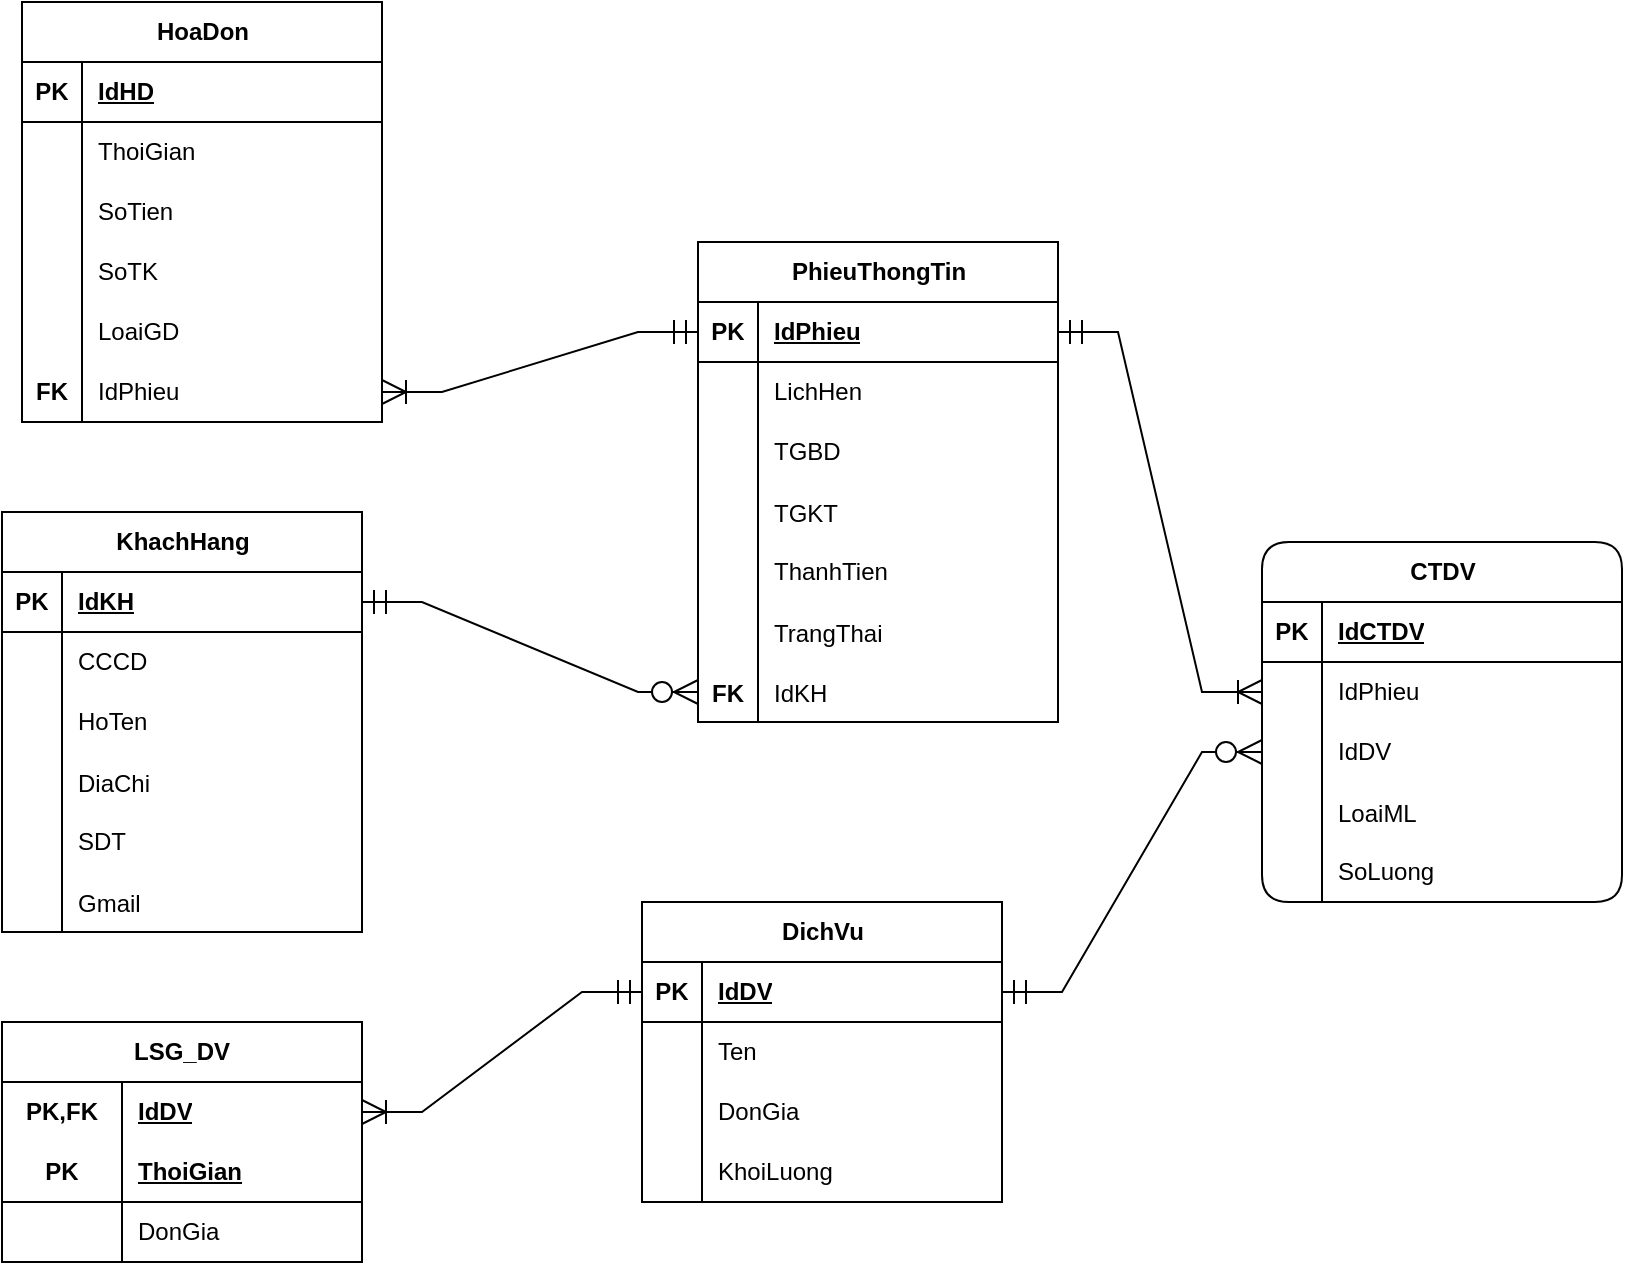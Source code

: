 <mxfile version="24.3.0" type="github" pages="6">
  <diagram name="Lập phiếu thông tin &amp; Lựa chọn dịch vụ" id="EIm2W4P4SVtCoBEIcdX9">
    <mxGraphModel dx="4612" dy="607" grid="1" gridSize="10" guides="1" tooltips="1" connect="1" arrows="1" fold="1" page="1" pageScale="1" pageWidth="1169" pageHeight="827" math="0" shadow="0">
      <root>
        <mxCell id="0" />
        <mxCell id="1" parent="0" />
        <mxCell id="rXIgv91xm6rTgHZVSK4P-14" value="KhachHang" style="shape=table;startSize=30;container=1;collapsible=1;childLayout=tableLayout;fixedRows=1;rowLines=0;fontStyle=1;align=center;resizeLast=1;html=1;" vertex="1" parent="1">
          <mxGeometry x="-3450" y="335" width="180" height="210" as="geometry">
            <mxRectangle x="-3440" y="80" width="100" height="30" as="alternateBounds" />
          </mxGeometry>
        </mxCell>
        <mxCell id="rXIgv91xm6rTgHZVSK4P-15" value="" style="shape=tableRow;horizontal=0;startSize=0;swimlaneHead=0;swimlaneBody=0;fillColor=none;collapsible=0;dropTarget=0;points=[[0,0.5],[1,0.5]];portConstraint=eastwest;top=0;left=0;right=0;bottom=1;" vertex="1" parent="rXIgv91xm6rTgHZVSK4P-14">
          <mxGeometry y="30" width="180" height="30" as="geometry" />
        </mxCell>
        <mxCell id="rXIgv91xm6rTgHZVSK4P-16" value="PK" style="shape=partialRectangle;connectable=0;fillColor=none;top=0;left=0;bottom=0;right=0;fontStyle=1;overflow=hidden;whiteSpace=wrap;html=1;" vertex="1" parent="rXIgv91xm6rTgHZVSK4P-15">
          <mxGeometry width="30" height="30" as="geometry">
            <mxRectangle width="30" height="30" as="alternateBounds" />
          </mxGeometry>
        </mxCell>
        <mxCell id="rXIgv91xm6rTgHZVSK4P-17" value="IdKH" style="shape=partialRectangle;connectable=0;fillColor=none;top=0;left=0;bottom=0;right=0;align=left;spacingLeft=6;fontStyle=5;overflow=hidden;whiteSpace=wrap;html=1;" vertex="1" parent="rXIgv91xm6rTgHZVSK4P-15">
          <mxGeometry x="30" width="150" height="30" as="geometry">
            <mxRectangle width="150" height="30" as="alternateBounds" />
          </mxGeometry>
        </mxCell>
        <mxCell id="rXIgv91xm6rTgHZVSK4P-18" value="" style="shape=tableRow;horizontal=0;startSize=0;swimlaneHead=0;swimlaneBody=0;fillColor=none;collapsible=0;dropTarget=0;points=[[0,0.5],[1,0.5]];portConstraint=eastwest;top=0;left=0;right=0;bottom=0;" vertex="1" parent="rXIgv91xm6rTgHZVSK4P-14">
          <mxGeometry y="60" width="180" height="30" as="geometry" />
        </mxCell>
        <mxCell id="rXIgv91xm6rTgHZVSK4P-19" value="" style="shape=partialRectangle;connectable=0;fillColor=none;top=0;left=0;bottom=0;right=0;editable=1;overflow=hidden;whiteSpace=wrap;html=1;" vertex="1" parent="rXIgv91xm6rTgHZVSK4P-18">
          <mxGeometry width="30" height="30" as="geometry">
            <mxRectangle width="30" height="30" as="alternateBounds" />
          </mxGeometry>
        </mxCell>
        <mxCell id="rXIgv91xm6rTgHZVSK4P-20" value="CCCD" style="shape=partialRectangle;connectable=0;fillColor=none;top=0;left=0;bottom=0;right=0;align=left;spacingLeft=6;overflow=hidden;whiteSpace=wrap;html=1;" vertex="1" parent="rXIgv91xm6rTgHZVSK4P-18">
          <mxGeometry x="30" width="150" height="30" as="geometry">
            <mxRectangle width="150" height="30" as="alternateBounds" />
          </mxGeometry>
        </mxCell>
        <mxCell id="rXIgv91xm6rTgHZVSK4P-21" value="" style="shape=tableRow;horizontal=0;startSize=0;swimlaneHead=0;swimlaneBody=0;fillColor=none;collapsible=0;dropTarget=0;points=[[0,0.5],[1,0.5]];portConstraint=eastwest;top=0;left=0;right=0;bottom=0;" vertex="1" parent="rXIgv91xm6rTgHZVSK4P-14">
          <mxGeometry y="90" width="180" height="30" as="geometry" />
        </mxCell>
        <mxCell id="rXIgv91xm6rTgHZVSK4P-22" value="" style="shape=partialRectangle;connectable=0;fillColor=none;top=0;left=0;bottom=0;right=0;editable=1;overflow=hidden;whiteSpace=wrap;html=1;" vertex="1" parent="rXIgv91xm6rTgHZVSK4P-21">
          <mxGeometry width="30" height="30" as="geometry">
            <mxRectangle width="30" height="30" as="alternateBounds" />
          </mxGeometry>
        </mxCell>
        <mxCell id="rXIgv91xm6rTgHZVSK4P-23" value="HoTen" style="shape=partialRectangle;connectable=0;fillColor=none;top=0;left=0;bottom=0;right=0;align=left;spacingLeft=6;overflow=hidden;whiteSpace=wrap;html=1;" vertex="1" parent="rXIgv91xm6rTgHZVSK4P-21">
          <mxGeometry x="30" width="150" height="30" as="geometry">
            <mxRectangle width="150" height="30" as="alternateBounds" />
          </mxGeometry>
        </mxCell>
        <mxCell id="rXIgv91xm6rTgHZVSK4P-27" value="" style="shape=tableRow;horizontal=0;startSize=0;swimlaneHead=0;swimlaneBody=0;fillColor=none;collapsible=0;dropTarget=0;points=[[0,0.5],[1,0.5]];portConstraint=eastwest;top=0;left=0;right=0;bottom=0;" vertex="1" parent="rXIgv91xm6rTgHZVSK4P-14">
          <mxGeometry y="120" width="180" height="30" as="geometry" />
        </mxCell>
        <mxCell id="rXIgv91xm6rTgHZVSK4P-28" value="" style="shape=partialRectangle;connectable=0;fillColor=none;top=0;left=0;bottom=0;right=0;editable=1;overflow=hidden;" vertex="1" parent="rXIgv91xm6rTgHZVSK4P-27">
          <mxGeometry width="30" height="30" as="geometry">
            <mxRectangle width="30" height="30" as="alternateBounds" />
          </mxGeometry>
        </mxCell>
        <mxCell id="rXIgv91xm6rTgHZVSK4P-29" value="DiaChi" style="shape=partialRectangle;connectable=0;fillColor=none;top=0;left=0;bottom=0;right=0;align=left;spacingLeft=6;overflow=hidden;" vertex="1" parent="rXIgv91xm6rTgHZVSK4P-27">
          <mxGeometry x="30" width="150" height="30" as="geometry">
            <mxRectangle width="150" height="30" as="alternateBounds" />
          </mxGeometry>
        </mxCell>
        <mxCell id="rXIgv91xm6rTgHZVSK4P-24" value="" style="shape=tableRow;horizontal=0;startSize=0;swimlaneHead=0;swimlaneBody=0;fillColor=none;collapsible=0;dropTarget=0;points=[[0,0.5],[1,0.5]];portConstraint=eastwest;top=0;left=0;right=0;bottom=0;" vertex="1" parent="rXIgv91xm6rTgHZVSK4P-14">
          <mxGeometry y="150" width="180" height="30" as="geometry" />
        </mxCell>
        <mxCell id="rXIgv91xm6rTgHZVSK4P-25" value="" style="shape=partialRectangle;connectable=0;fillColor=none;top=0;left=0;bottom=0;right=0;editable=1;overflow=hidden;whiteSpace=wrap;html=1;" vertex="1" parent="rXIgv91xm6rTgHZVSK4P-24">
          <mxGeometry width="30" height="30" as="geometry">
            <mxRectangle width="30" height="30" as="alternateBounds" />
          </mxGeometry>
        </mxCell>
        <mxCell id="rXIgv91xm6rTgHZVSK4P-26" value="SDT" style="shape=partialRectangle;connectable=0;fillColor=none;top=0;left=0;bottom=0;right=0;align=left;spacingLeft=6;overflow=hidden;whiteSpace=wrap;html=1;" vertex="1" parent="rXIgv91xm6rTgHZVSK4P-24">
          <mxGeometry x="30" width="150" height="30" as="geometry">
            <mxRectangle width="150" height="30" as="alternateBounds" />
          </mxGeometry>
        </mxCell>
        <mxCell id="rXIgv91xm6rTgHZVSK4P-30" value="" style="shape=tableRow;horizontal=0;startSize=0;swimlaneHead=0;swimlaneBody=0;fillColor=none;collapsible=0;dropTarget=0;points=[[0,0.5],[1,0.5]];portConstraint=eastwest;top=0;left=0;right=0;bottom=0;" vertex="1" parent="rXIgv91xm6rTgHZVSK4P-14">
          <mxGeometry y="180" width="180" height="30" as="geometry" />
        </mxCell>
        <mxCell id="rXIgv91xm6rTgHZVSK4P-31" value="" style="shape=partialRectangle;connectable=0;fillColor=none;top=0;left=0;bottom=0;right=0;editable=1;overflow=hidden;" vertex="1" parent="rXIgv91xm6rTgHZVSK4P-30">
          <mxGeometry width="30" height="30" as="geometry">
            <mxRectangle width="30" height="30" as="alternateBounds" />
          </mxGeometry>
        </mxCell>
        <mxCell id="rXIgv91xm6rTgHZVSK4P-32" value="Gmail" style="shape=partialRectangle;connectable=0;fillColor=none;top=0;left=0;bottom=0;right=0;align=left;spacingLeft=6;overflow=hidden;" vertex="1" parent="rXIgv91xm6rTgHZVSK4P-30">
          <mxGeometry x="30" width="150" height="30" as="geometry">
            <mxRectangle width="150" height="30" as="alternateBounds" />
          </mxGeometry>
        </mxCell>
        <mxCell id="rXIgv91xm6rTgHZVSK4P-33" value="PhieuThongTin" style="shape=table;startSize=30;container=1;collapsible=1;childLayout=tableLayout;fixedRows=1;rowLines=0;fontStyle=1;align=center;resizeLast=1;html=1;" vertex="1" parent="1">
          <mxGeometry x="-3102" y="200" width="180" height="240" as="geometry">
            <mxRectangle x="-3440" y="80" width="100" height="30" as="alternateBounds" />
          </mxGeometry>
        </mxCell>
        <mxCell id="rXIgv91xm6rTgHZVSK4P-34" value="" style="shape=tableRow;horizontal=0;startSize=0;swimlaneHead=0;swimlaneBody=0;fillColor=none;collapsible=0;dropTarget=0;points=[[0,0.5],[1,0.5]];portConstraint=eastwest;top=0;left=0;right=0;bottom=1;" vertex="1" parent="rXIgv91xm6rTgHZVSK4P-33">
          <mxGeometry y="30" width="180" height="30" as="geometry" />
        </mxCell>
        <mxCell id="rXIgv91xm6rTgHZVSK4P-35" value="PK" style="shape=partialRectangle;connectable=0;fillColor=none;top=0;left=0;bottom=0;right=0;fontStyle=1;overflow=hidden;whiteSpace=wrap;html=1;" vertex="1" parent="rXIgv91xm6rTgHZVSK4P-34">
          <mxGeometry width="30" height="30" as="geometry">
            <mxRectangle width="30" height="30" as="alternateBounds" />
          </mxGeometry>
        </mxCell>
        <mxCell id="rXIgv91xm6rTgHZVSK4P-36" value="IdPhieu" style="shape=partialRectangle;connectable=0;fillColor=none;top=0;left=0;bottom=0;right=0;align=left;spacingLeft=6;fontStyle=5;overflow=hidden;whiteSpace=wrap;html=1;" vertex="1" parent="rXIgv91xm6rTgHZVSK4P-34">
          <mxGeometry x="30" width="150" height="30" as="geometry">
            <mxRectangle width="150" height="30" as="alternateBounds" />
          </mxGeometry>
        </mxCell>
        <mxCell id="rXIgv91xm6rTgHZVSK4P-37" value="" style="shape=tableRow;horizontal=0;startSize=0;swimlaneHead=0;swimlaneBody=0;fillColor=none;collapsible=0;dropTarget=0;points=[[0,0.5],[1,0.5]];portConstraint=eastwest;top=0;left=0;right=0;bottom=0;" vertex="1" parent="rXIgv91xm6rTgHZVSK4P-33">
          <mxGeometry y="60" width="180" height="30" as="geometry" />
        </mxCell>
        <mxCell id="rXIgv91xm6rTgHZVSK4P-38" value="" style="shape=partialRectangle;connectable=0;fillColor=none;top=0;left=0;bottom=0;right=0;editable=1;overflow=hidden;whiteSpace=wrap;html=1;" vertex="1" parent="rXIgv91xm6rTgHZVSK4P-37">
          <mxGeometry width="30" height="30" as="geometry">
            <mxRectangle width="30" height="30" as="alternateBounds" />
          </mxGeometry>
        </mxCell>
        <mxCell id="rXIgv91xm6rTgHZVSK4P-39" value="LichHen" style="shape=partialRectangle;connectable=0;fillColor=none;top=0;left=0;bottom=0;right=0;align=left;spacingLeft=6;overflow=hidden;whiteSpace=wrap;html=1;" vertex="1" parent="rXIgv91xm6rTgHZVSK4P-37">
          <mxGeometry x="30" width="150" height="30" as="geometry">
            <mxRectangle width="150" height="30" as="alternateBounds" />
          </mxGeometry>
        </mxCell>
        <mxCell id="rXIgv91xm6rTgHZVSK4P-40" value="" style="shape=tableRow;horizontal=0;startSize=0;swimlaneHead=0;swimlaneBody=0;fillColor=none;collapsible=0;dropTarget=0;points=[[0,0.5],[1,0.5]];portConstraint=eastwest;top=0;left=0;right=0;bottom=0;" vertex="1" parent="rXIgv91xm6rTgHZVSK4P-33">
          <mxGeometry y="90" width="180" height="30" as="geometry" />
        </mxCell>
        <mxCell id="rXIgv91xm6rTgHZVSK4P-41" value="" style="shape=partialRectangle;connectable=0;fillColor=none;top=0;left=0;bottom=0;right=0;editable=1;overflow=hidden;whiteSpace=wrap;html=1;" vertex="1" parent="rXIgv91xm6rTgHZVSK4P-40">
          <mxGeometry width="30" height="30" as="geometry">
            <mxRectangle width="30" height="30" as="alternateBounds" />
          </mxGeometry>
        </mxCell>
        <mxCell id="rXIgv91xm6rTgHZVSK4P-42" value="TGBD" style="shape=partialRectangle;connectable=0;fillColor=none;top=0;left=0;bottom=0;right=0;align=left;spacingLeft=6;overflow=hidden;whiteSpace=wrap;html=1;" vertex="1" parent="rXIgv91xm6rTgHZVSK4P-40">
          <mxGeometry x="30" width="150" height="30" as="geometry">
            <mxRectangle width="150" height="30" as="alternateBounds" />
          </mxGeometry>
        </mxCell>
        <mxCell id="rXIgv91xm6rTgHZVSK4P-43" value="" style="shape=tableRow;horizontal=0;startSize=0;swimlaneHead=0;swimlaneBody=0;fillColor=none;collapsible=0;dropTarget=0;points=[[0,0.5],[1,0.5]];portConstraint=eastwest;top=0;left=0;right=0;bottom=0;" vertex="1" parent="rXIgv91xm6rTgHZVSK4P-33">
          <mxGeometry y="120" width="180" height="30" as="geometry" />
        </mxCell>
        <mxCell id="rXIgv91xm6rTgHZVSK4P-44" value="" style="shape=partialRectangle;connectable=0;fillColor=none;top=0;left=0;bottom=0;right=0;editable=1;overflow=hidden;" vertex="1" parent="rXIgv91xm6rTgHZVSK4P-43">
          <mxGeometry width="30" height="30" as="geometry">
            <mxRectangle width="30" height="30" as="alternateBounds" />
          </mxGeometry>
        </mxCell>
        <mxCell id="rXIgv91xm6rTgHZVSK4P-45" value="TGKT" style="shape=partialRectangle;connectable=0;fillColor=none;top=0;left=0;bottom=0;right=0;align=left;spacingLeft=6;overflow=hidden;" vertex="1" parent="rXIgv91xm6rTgHZVSK4P-43">
          <mxGeometry x="30" width="150" height="30" as="geometry">
            <mxRectangle width="150" height="30" as="alternateBounds" />
          </mxGeometry>
        </mxCell>
        <mxCell id="rXIgv91xm6rTgHZVSK4P-46" value="" style="shape=tableRow;horizontal=0;startSize=0;swimlaneHead=0;swimlaneBody=0;fillColor=none;collapsible=0;dropTarget=0;points=[[0,0.5],[1,0.5]];portConstraint=eastwest;top=0;left=0;right=0;bottom=0;" vertex="1" parent="rXIgv91xm6rTgHZVSK4P-33">
          <mxGeometry y="150" width="180" height="30" as="geometry" />
        </mxCell>
        <mxCell id="rXIgv91xm6rTgHZVSK4P-47" value="" style="shape=partialRectangle;connectable=0;fillColor=none;top=0;left=0;bottom=0;right=0;editable=1;overflow=hidden;whiteSpace=wrap;html=1;" vertex="1" parent="rXIgv91xm6rTgHZVSK4P-46">
          <mxGeometry width="30" height="30" as="geometry">
            <mxRectangle width="30" height="30" as="alternateBounds" />
          </mxGeometry>
        </mxCell>
        <mxCell id="rXIgv91xm6rTgHZVSK4P-48" value="ThanhTien" style="shape=partialRectangle;connectable=0;fillColor=none;top=0;left=0;bottom=0;right=0;align=left;spacingLeft=6;overflow=hidden;whiteSpace=wrap;html=1;" vertex="1" parent="rXIgv91xm6rTgHZVSK4P-46">
          <mxGeometry x="30" width="150" height="30" as="geometry">
            <mxRectangle width="150" height="30" as="alternateBounds" />
          </mxGeometry>
        </mxCell>
        <mxCell id="rXIgv91xm6rTgHZVSK4P-49" value="" style="shape=tableRow;horizontal=0;startSize=0;swimlaneHead=0;swimlaneBody=0;fillColor=none;collapsible=0;dropTarget=0;points=[[0,0.5],[1,0.5]];portConstraint=eastwest;top=0;left=0;right=0;bottom=0;" vertex="1" parent="rXIgv91xm6rTgHZVSK4P-33">
          <mxGeometry y="180" width="180" height="30" as="geometry" />
        </mxCell>
        <mxCell id="rXIgv91xm6rTgHZVSK4P-50" value="" style="shape=partialRectangle;connectable=0;fillColor=none;top=0;left=0;bottom=0;right=0;editable=1;overflow=hidden;" vertex="1" parent="rXIgv91xm6rTgHZVSK4P-49">
          <mxGeometry width="30" height="30" as="geometry">
            <mxRectangle width="30" height="30" as="alternateBounds" />
          </mxGeometry>
        </mxCell>
        <mxCell id="rXIgv91xm6rTgHZVSK4P-51" value="TrangThai" style="shape=partialRectangle;connectable=0;fillColor=none;top=0;left=0;bottom=0;right=0;align=left;spacingLeft=6;overflow=hidden;" vertex="1" parent="rXIgv91xm6rTgHZVSK4P-49">
          <mxGeometry x="30" width="150" height="30" as="geometry">
            <mxRectangle width="150" height="30" as="alternateBounds" />
          </mxGeometry>
        </mxCell>
        <mxCell id="rXIgv91xm6rTgHZVSK4P-53" value="" style="shape=tableRow;horizontal=0;startSize=0;swimlaneHead=0;swimlaneBody=0;fillColor=none;collapsible=0;dropTarget=0;points=[[0,0.5],[1,0.5]];portConstraint=eastwest;top=0;left=0;right=0;bottom=0;" vertex="1" parent="rXIgv91xm6rTgHZVSK4P-33">
          <mxGeometry y="210" width="180" height="30" as="geometry" />
        </mxCell>
        <mxCell id="rXIgv91xm6rTgHZVSK4P-54" value="FK" style="shape=partialRectangle;connectable=0;fillColor=none;top=0;left=0;bottom=0;right=0;editable=1;overflow=hidden;fontStyle=1" vertex="1" parent="rXIgv91xm6rTgHZVSK4P-53">
          <mxGeometry width="30" height="30" as="geometry">
            <mxRectangle width="30" height="30" as="alternateBounds" />
          </mxGeometry>
        </mxCell>
        <mxCell id="rXIgv91xm6rTgHZVSK4P-55" value="IdKH" style="shape=partialRectangle;connectable=0;fillColor=none;top=0;left=0;bottom=0;right=0;align=left;spacingLeft=6;overflow=hidden;" vertex="1" parent="rXIgv91xm6rTgHZVSK4P-53">
          <mxGeometry x="30" width="150" height="30" as="geometry">
            <mxRectangle width="150" height="30" as="alternateBounds" />
          </mxGeometry>
        </mxCell>
        <mxCell id="rXIgv91xm6rTgHZVSK4P-56" value="" style="edgeStyle=entityRelationEdgeStyle;fontSize=12;html=1;endArrow=ERoneToMany;startArrow=ERmandOne;rounded=0;strokeWidth=1;jumpSize=6;endSize=10;startSize=10;exitX=1;exitY=0.5;exitDx=0;exitDy=0;strokeColor=default;endFill=0;" edge="1" parent="1" source="rXIgv91xm6rTgHZVSK4P-34" target="rXIgv91xm6rTgHZVSK4P-61">
          <mxGeometry width="100" height="100" relative="1" as="geometry">
            <mxPoint x="-2880" y="150" as="sourcePoint" />
            <mxPoint x="-2880" y="470" as="targetPoint" />
            <Array as="points">
              <mxPoint x="-2780" y="280" />
              <mxPoint x="-2780" y="280" />
              <mxPoint x="-2950" y="480" />
            </Array>
          </mxGeometry>
        </mxCell>
        <mxCell id="rXIgv91xm6rTgHZVSK4P-57" value="CTDV" style="shape=table;startSize=30;container=1;collapsible=1;childLayout=tableLayout;fixedRows=1;rowLines=0;fontStyle=1;align=center;resizeLast=1;html=1;rounded=1;shadow=0;" vertex="1" parent="1">
          <mxGeometry x="-2820" y="350" width="180" height="180" as="geometry">
            <mxRectangle x="-3440" y="80" width="100" height="30" as="alternateBounds" />
          </mxGeometry>
        </mxCell>
        <mxCell id="rXIgv91xm6rTgHZVSK4P-58" value="" style="shape=tableRow;horizontal=0;startSize=0;swimlaneHead=0;swimlaneBody=0;fillColor=none;collapsible=0;dropTarget=0;points=[[0,0.5],[1,0.5]];portConstraint=eastwest;top=0;left=0;right=0;bottom=1;" vertex="1" parent="rXIgv91xm6rTgHZVSK4P-57">
          <mxGeometry y="30" width="180" height="30" as="geometry" />
        </mxCell>
        <mxCell id="rXIgv91xm6rTgHZVSK4P-59" value="PK" style="shape=partialRectangle;connectable=0;fillColor=none;top=0;left=0;bottom=0;right=0;fontStyle=1;overflow=hidden;whiteSpace=wrap;html=1;" vertex="1" parent="rXIgv91xm6rTgHZVSK4P-58">
          <mxGeometry width="30" height="30" as="geometry">
            <mxRectangle width="30" height="30" as="alternateBounds" />
          </mxGeometry>
        </mxCell>
        <mxCell id="rXIgv91xm6rTgHZVSK4P-60" value="IdCTDV" style="shape=partialRectangle;connectable=0;fillColor=none;top=0;left=0;bottom=0;right=0;align=left;spacingLeft=6;fontStyle=5;overflow=hidden;whiteSpace=wrap;html=1;" vertex="1" parent="rXIgv91xm6rTgHZVSK4P-58">
          <mxGeometry x="30" width="150" height="30" as="geometry">
            <mxRectangle width="150" height="30" as="alternateBounds" />
          </mxGeometry>
        </mxCell>
        <mxCell id="rXIgv91xm6rTgHZVSK4P-61" value="" style="shape=tableRow;horizontal=0;startSize=0;swimlaneHead=0;swimlaneBody=0;fillColor=none;collapsible=0;dropTarget=0;points=[[0,0.5],[1,0.5]];portConstraint=eastwest;top=0;left=0;right=0;bottom=0;" vertex="1" parent="rXIgv91xm6rTgHZVSK4P-57">
          <mxGeometry y="60" width="180" height="30" as="geometry" />
        </mxCell>
        <mxCell id="rXIgv91xm6rTgHZVSK4P-62" value="" style="shape=partialRectangle;connectable=0;fillColor=none;top=0;left=0;bottom=0;right=0;editable=1;overflow=hidden;whiteSpace=wrap;html=1;" vertex="1" parent="rXIgv91xm6rTgHZVSK4P-61">
          <mxGeometry width="30" height="30" as="geometry">
            <mxRectangle width="30" height="30" as="alternateBounds" />
          </mxGeometry>
        </mxCell>
        <mxCell id="rXIgv91xm6rTgHZVSK4P-63" value="IdPhieu" style="shape=partialRectangle;connectable=0;fillColor=none;top=0;left=0;bottom=0;right=0;align=left;spacingLeft=6;overflow=hidden;whiteSpace=wrap;html=1;" vertex="1" parent="rXIgv91xm6rTgHZVSK4P-61">
          <mxGeometry x="30" width="150" height="30" as="geometry">
            <mxRectangle width="150" height="30" as="alternateBounds" />
          </mxGeometry>
        </mxCell>
        <mxCell id="rXIgv91xm6rTgHZVSK4P-64" value="" style="shape=tableRow;horizontal=0;startSize=0;swimlaneHead=0;swimlaneBody=0;fillColor=none;collapsible=0;dropTarget=0;points=[[0,0.5],[1,0.5]];portConstraint=eastwest;top=0;left=0;right=0;bottom=0;" vertex="1" parent="rXIgv91xm6rTgHZVSK4P-57">
          <mxGeometry y="90" width="180" height="30" as="geometry" />
        </mxCell>
        <mxCell id="rXIgv91xm6rTgHZVSK4P-65" value="" style="shape=partialRectangle;connectable=0;fillColor=none;top=0;left=0;bottom=0;right=0;editable=1;overflow=hidden;whiteSpace=wrap;html=1;" vertex="1" parent="rXIgv91xm6rTgHZVSK4P-64">
          <mxGeometry width="30" height="30" as="geometry">
            <mxRectangle width="30" height="30" as="alternateBounds" />
          </mxGeometry>
        </mxCell>
        <mxCell id="rXIgv91xm6rTgHZVSK4P-66" value="IdDV" style="shape=partialRectangle;connectable=0;fillColor=none;top=0;left=0;bottom=0;right=0;align=left;spacingLeft=6;overflow=hidden;whiteSpace=wrap;html=1;" vertex="1" parent="rXIgv91xm6rTgHZVSK4P-64">
          <mxGeometry x="30" width="150" height="30" as="geometry">
            <mxRectangle width="150" height="30" as="alternateBounds" />
          </mxGeometry>
        </mxCell>
        <mxCell id="rXIgv91xm6rTgHZVSK4P-67" value="" style="shape=tableRow;horizontal=0;startSize=0;swimlaneHead=0;swimlaneBody=0;fillColor=none;collapsible=0;dropTarget=0;points=[[0,0.5],[1,0.5]];portConstraint=eastwest;top=0;left=0;right=0;bottom=0;" vertex="1" parent="rXIgv91xm6rTgHZVSK4P-57">
          <mxGeometry y="120" width="180" height="30" as="geometry" />
        </mxCell>
        <mxCell id="rXIgv91xm6rTgHZVSK4P-68" value="" style="shape=partialRectangle;connectable=0;fillColor=none;top=0;left=0;bottom=0;right=0;editable=1;overflow=hidden;" vertex="1" parent="rXIgv91xm6rTgHZVSK4P-67">
          <mxGeometry width="30" height="30" as="geometry">
            <mxRectangle width="30" height="30" as="alternateBounds" />
          </mxGeometry>
        </mxCell>
        <mxCell id="rXIgv91xm6rTgHZVSK4P-69" value="LoaiML" style="shape=partialRectangle;connectable=0;fillColor=none;top=0;left=0;bottom=0;right=0;align=left;spacingLeft=6;overflow=hidden;" vertex="1" parent="rXIgv91xm6rTgHZVSK4P-67">
          <mxGeometry x="30" width="150" height="30" as="geometry">
            <mxRectangle width="150" height="30" as="alternateBounds" />
          </mxGeometry>
        </mxCell>
        <mxCell id="rXIgv91xm6rTgHZVSK4P-70" value="" style="shape=tableRow;horizontal=0;startSize=0;swimlaneHead=0;swimlaneBody=0;fillColor=none;collapsible=0;dropTarget=0;points=[[0,0.5],[1,0.5]];portConstraint=eastwest;top=0;left=0;right=0;bottom=0;" vertex="1" parent="rXIgv91xm6rTgHZVSK4P-57">
          <mxGeometry y="150" width="180" height="30" as="geometry" />
        </mxCell>
        <mxCell id="rXIgv91xm6rTgHZVSK4P-71" value="" style="shape=partialRectangle;connectable=0;fillColor=none;top=0;left=0;bottom=0;right=0;editable=1;overflow=hidden;whiteSpace=wrap;html=1;" vertex="1" parent="rXIgv91xm6rTgHZVSK4P-70">
          <mxGeometry width="30" height="30" as="geometry">
            <mxRectangle width="30" height="30" as="alternateBounds" />
          </mxGeometry>
        </mxCell>
        <mxCell id="rXIgv91xm6rTgHZVSK4P-72" value="SoLuong" style="shape=partialRectangle;connectable=0;fillColor=none;top=0;left=0;bottom=0;right=0;align=left;spacingLeft=6;overflow=hidden;whiteSpace=wrap;html=1;" vertex="1" parent="rXIgv91xm6rTgHZVSK4P-70">
          <mxGeometry x="30" width="150" height="30" as="geometry">
            <mxRectangle width="150" height="30" as="alternateBounds" />
          </mxGeometry>
        </mxCell>
        <mxCell id="rXIgv91xm6rTgHZVSK4P-80" value="DichVu" style="shape=table;startSize=30;container=1;collapsible=1;childLayout=tableLayout;fixedRows=1;rowLines=0;fontStyle=1;align=center;resizeLast=1;html=1;" vertex="1" parent="1">
          <mxGeometry x="-3130" y="530" width="180" height="150" as="geometry" />
        </mxCell>
        <mxCell id="rXIgv91xm6rTgHZVSK4P-81" value="" style="shape=tableRow;horizontal=0;startSize=0;swimlaneHead=0;swimlaneBody=0;fillColor=none;collapsible=0;dropTarget=0;points=[[0,0.5],[1,0.5]];portConstraint=eastwest;top=0;left=0;right=0;bottom=1;" vertex="1" parent="rXIgv91xm6rTgHZVSK4P-80">
          <mxGeometry y="30" width="180" height="30" as="geometry" />
        </mxCell>
        <mxCell id="rXIgv91xm6rTgHZVSK4P-82" value="PK" style="shape=partialRectangle;connectable=0;fillColor=none;top=0;left=0;bottom=0;right=0;fontStyle=1;overflow=hidden;whiteSpace=wrap;html=1;" vertex="1" parent="rXIgv91xm6rTgHZVSK4P-81">
          <mxGeometry width="30" height="30" as="geometry">
            <mxRectangle width="30" height="30" as="alternateBounds" />
          </mxGeometry>
        </mxCell>
        <mxCell id="rXIgv91xm6rTgHZVSK4P-83" value="IdDV" style="shape=partialRectangle;connectable=0;fillColor=none;top=0;left=0;bottom=0;right=0;align=left;spacingLeft=6;fontStyle=5;overflow=hidden;whiteSpace=wrap;html=1;" vertex="1" parent="rXIgv91xm6rTgHZVSK4P-81">
          <mxGeometry x="30" width="150" height="30" as="geometry">
            <mxRectangle width="150" height="30" as="alternateBounds" />
          </mxGeometry>
        </mxCell>
        <mxCell id="rXIgv91xm6rTgHZVSK4P-84" value="" style="shape=tableRow;horizontal=0;startSize=0;swimlaneHead=0;swimlaneBody=0;fillColor=none;collapsible=0;dropTarget=0;points=[[0,0.5],[1,0.5]];portConstraint=eastwest;top=0;left=0;right=0;bottom=0;" vertex="1" parent="rXIgv91xm6rTgHZVSK4P-80">
          <mxGeometry y="60" width="180" height="30" as="geometry" />
        </mxCell>
        <mxCell id="rXIgv91xm6rTgHZVSK4P-85" value="" style="shape=partialRectangle;connectable=0;fillColor=none;top=0;left=0;bottom=0;right=0;editable=1;overflow=hidden;whiteSpace=wrap;html=1;" vertex="1" parent="rXIgv91xm6rTgHZVSK4P-84">
          <mxGeometry width="30" height="30" as="geometry">
            <mxRectangle width="30" height="30" as="alternateBounds" />
          </mxGeometry>
        </mxCell>
        <mxCell id="rXIgv91xm6rTgHZVSK4P-86" value="Ten" style="shape=partialRectangle;connectable=0;fillColor=none;top=0;left=0;bottom=0;right=0;align=left;spacingLeft=6;overflow=hidden;whiteSpace=wrap;html=1;" vertex="1" parent="rXIgv91xm6rTgHZVSK4P-84">
          <mxGeometry x="30" width="150" height="30" as="geometry">
            <mxRectangle width="150" height="30" as="alternateBounds" />
          </mxGeometry>
        </mxCell>
        <mxCell id="rXIgv91xm6rTgHZVSK4P-87" value="" style="shape=tableRow;horizontal=0;startSize=0;swimlaneHead=0;swimlaneBody=0;fillColor=none;collapsible=0;dropTarget=0;points=[[0,0.5],[1,0.5]];portConstraint=eastwest;top=0;left=0;right=0;bottom=0;" vertex="1" parent="rXIgv91xm6rTgHZVSK4P-80">
          <mxGeometry y="90" width="180" height="30" as="geometry" />
        </mxCell>
        <mxCell id="rXIgv91xm6rTgHZVSK4P-88" value="" style="shape=partialRectangle;connectable=0;fillColor=none;top=0;left=0;bottom=0;right=0;editable=1;overflow=hidden;whiteSpace=wrap;html=1;" vertex="1" parent="rXIgv91xm6rTgHZVSK4P-87">
          <mxGeometry width="30" height="30" as="geometry">
            <mxRectangle width="30" height="30" as="alternateBounds" />
          </mxGeometry>
        </mxCell>
        <mxCell id="rXIgv91xm6rTgHZVSK4P-89" value="DonGia" style="shape=partialRectangle;connectable=0;fillColor=none;top=0;left=0;bottom=0;right=0;align=left;spacingLeft=6;overflow=hidden;whiteSpace=wrap;html=1;" vertex="1" parent="rXIgv91xm6rTgHZVSK4P-87">
          <mxGeometry x="30" width="150" height="30" as="geometry">
            <mxRectangle width="150" height="30" as="alternateBounds" />
          </mxGeometry>
        </mxCell>
        <mxCell id="rXIgv91xm6rTgHZVSK4P-90" value="" style="shape=tableRow;horizontal=0;startSize=0;swimlaneHead=0;swimlaneBody=0;fillColor=none;collapsible=0;dropTarget=0;points=[[0,0.5],[1,0.5]];portConstraint=eastwest;top=0;left=0;right=0;bottom=0;" vertex="1" parent="rXIgv91xm6rTgHZVSK4P-80">
          <mxGeometry y="120" width="180" height="30" as="geometry" />
        </mxCell>
        <mxCell id="rXIgv91xm6rTgHZVSK4P-91" value="" style="shape=partialRectangle;connectable=0;fillColor=none;top=0;left=0;bottom=0;right=0;editable=1;overflow=hidden;whiteSpace=wrap;html=1;" vertex="1" parent="rXIgv91xm6rTgHZVSK4P-90">
          <mxGeometry width="30" height="30" as="geometry">
            <mxRectangle width="30" height="30" as="alternateBounds" />
          </mxGeometry>
        </mxCell>
        <mxCell id="rXIgv91xm6rTgHZVSK4P-92" value="KhoiLuong" style="shape=partialRectangle;connectable=0;fillColor=none;top=0;left=0;bottom=0;right=0;align=left;spacingLeft=6;overflow=hidden;whiteSpace=wrap;html=1;" vertex="1" parent="rXIgv91xm6rTgHZVSK4P-90">
          <mxGeometry x="30" width="150" height="30" as="geometry">
            <mxRectangle width="150" height="30" as="alternateBounds" />
          </mxGeometry>
        </mxCell>
        <mxCell id="rXIgv91xm6rTgHZVSK4P-93" value="" style="edgeStyle=entityRelationEdgeStyle;fontSize=12;html=1;endArrow=ERzeroToMany;startArrow=ERmandOne;rounded=0;strokeWidth=1;jumpSize=6;endSize=10;startSize=10;strokeColor=default;" edge="1" parent="1" source="rXIgv91xm6rTgHZVSK4P-81" target="rXIgv91xm6rTgHZVSK4P-64">
          <mxGeometry width="100" height="100" relative="1" as="geometry">
            <mxPoint x="-3240" y="560" as="sourcePoint" />
            <mxPoint x="-3110" y="620" as="targetPoint" />
            <Array as="points">
              <mxPoint x="-3170" y="720" />
              <mxPoint x="-3170" y="720" />
            </Array>
          </mxGeometry>
        </mxCell>
        <mxCell id="rXIgv91xm6rTgHZVSK4P-94" value="" style="edgeStyle=entityRelationEdgeStyle;fontSize=12;html=1;endArrow=ERzeroToMany;startArrow=ERmandOne;rounded=0;strokeWidth=1;jumpSize=6;endSize=10;startSize=10;strokeColor=default;" edge="1" parent="1" source="rXIgv91xm6rTgHZVSK4P-15" target="rXIgv91xm6rTgHZVSK4P-53">
          <mxGeometry width="100" height="100" relative="1" as="geometry">
            <mxPoint x="-3230" y="190" as="sourcePoint" />
            <mxPoint x="-3100" y="370" as="targetPoint" />
            <Array as="points">
              <mxPoint x="-3180" y="275" />
              <mxPoint x="-3180" y="275" />
            </Array>
          </mxGeometry>
        </mxCell>
        <mxCell id="rXIgv91xm6rTgHZVSK4P-109" value="LSG_DV" style="shape=table;startSize=30;container=1;collapsible=1;childLayout=tableLayout;fixedRows=1;rowLines=0;fontStyle=1;align=center;resizeLast=1;html=1;whiteSpace=wrap;" vertex="1" parent="1">
          <mxGeometry x="-3450" y="590" width="180" height="120" as="geometry" />
        </mxCell>
        <mxCell id="rXIgv91xm6rTgHZVSK4P-110" value="" style="shape=tableRow;horizontal=0;startSize=0;swimlaneHead=0;swimlaneBody=0;fillColor=none;collapsible=0;dropTarget=0;points=[[0,0.5],[1,0.5]];portConstraint=eastwest;top=0;left=0;right=0;bottom=0;html=1;" vertex="1" parent="rXIgv91xm6rTgHZVSK4P-109">
          <mxGeometry y="30" width="180" height="30" as="geometry" />
        </mxCell>
        <mxCell id="rXIgv91xm6rTgHZVSK4P-111" value="PK,FK" style="shape=partialRectangle;connectable=0;fillColor=none;top=0;left=0;bottom=0;right=0;fontStyle=1;overflow=hidden;html=1;whiteSpace=wrap;" vertex="1" parent="rXIgv91xm6rTgHZVSK4P-110">
          <mxGeometry width="60" height="30" as="geometry">
            <mxRectangle width="60" height="30" as="alternateBounds" />
          </mxGeometry>
        </mxCell>
        <mxCell id="rXIgv91xm6rTgHZVSK4P-112" value="IdDV" style="shape=partialRectangle;connectable=0;fillColor=none;top=0;left=0;bottom=0;right=0;align=left;spacingLeft=6;fontStyle=5;overflow=hidden;html=1;whiteSpace=wrap;" vertex="1" parent="rXIgv91xm6rTgHZVSK4P-110">
          <mxGeometry x="60" width="120" height="30" as="geometry">
            <mxRectangle width="120" height="30" as="alternateBounds" />
          </mxGeometry>
        </mxCell>
        <mxCell id="rXIgv91xm6rTgHZVSK4P-113" value="" style="shape=tableRow;horizontal=0;startSize=0;swimlaneHead=0;swimlaneBody=0;fillColor=none;collapsible=0;dropTarget=0;points=[[0,0.5],[1,0.5]];portConstraint=eastwest;top=0;left=0;right=0;bottom=1;html=1;" vertex="1" parent="rXIgv91xm6rTgHZVSK4P-109">
          <mxGeometry y="60" width="180" height="30" as="geometry" />
        </mxCell>
        <mxCell id="rXIgv91xm6rTgHZVSK4P-114" value="PK" style="shape=partialRectangle;connectable=0;fillColor=none;top=0;left=0;bottom=0;right=0;fontStyle=1;overflow=hidden;html=1;whiteSpace=wrap;" vertex="1" parent="rXIgv91xm6rTgHZVSK4P-113">
          <mxGeometry width="60" height="30" as="geometry">
            <mxRectangle width="60" height="30" as="alternateBounds" />
          </mxGeometry>
        </mxCell>
        <mxCell id="rXIgv91xm6rTgHZVSK4P-115" value="ThoiGian" style="shape=partialRectangle;connectable=0;fillColor=none;top=0;left=0;bottom=0;right=0;align=left;spacingLeft=6;fontStyle=5;overflow=hidden;html=1;whiteSpace=wrap;" vertex="1" parent="rXIgv91xm6rTgHZVSK4P-113">
          <mxGeometry x="60" width="120" height="30" as="geometry">
            <mxRectangle width="120" height="30" as="alternateBounds" />
          </mxGeometry>
        </mxCell>
        <mxCell id="rXIgv91xm6rTgHZVSK4P-116" value="" style="shape=tableRow;horizontal=0;startSize=0;swimlaneHead=0;swimlaneBody=0;fillColor=none;collapsible=0;dropTarget=0;points=[[0,0.5],[1,0.5]];portConstraint=eastwest;top=0;left=0;right=0;bottom=0;html=1;" vertex="1" parent="rXIgv91xm6rTgHZVSK4P-109">
          <mxGeometry y="90" width="180" height="30" as="geometry" />
        </mxCell>
        <mxCell id="rXIgv91xm6rTgHZVSK4P-117" value="" style="shape=partialRectangle;connectable=0;fillColor=none;top=0;left=0;bottom=0;right=0;editable=1;overflow=hidden;html=1;whiteSpace=wrap;" vertex="1" parent="rXIgv91xm6rTgHZVSK4P-116">
          <mxGeometry width="60" height="30" as="geometry">
            <mxRectangle width="60" height="30" as="alternateBounds" />
          </mxGeometry>
        </mxCell>
        <mxCell id="rXIgv91xm6rTgHZVSK4P-118" value="DonGia" style="shape=partialRectangle;connectable=0;fillColor=none;top=0;left=0;bottom=0;right=0;align=left;spacingLeft=6;overflow=hidden;html=1;whiteSpace=wrap;" vertex="1" parent="rXIgv91xm6rTgHZVSK4P-116">
          <mxGeometry x="60" width="120" height="30" as="geometry">
            <mxRectangle width="120" height="30" as="alternateBounds" />
          </mxGeometry>
        </mxCell>
        <mxCell id="rXIgv91xm6rTgHZVSK4P-122" value="" style="edgeStyle=entityRelationEdgeStyle;fontSize=12;html=1;endArrow=ERoneToMany;startArrow=ERmandOne;rounded=0;strokeWidth=1;jumpSize=6;endSize=10;startSize=10;strokeColor=default;endFill=0;" edge="1" parent="1" source="rXIgv91xm6rTgHZVSK4P-81" target="rXIgv91xm6rTgHZVSK4P-110">
          <mxGeometry width="100" height="100" relative="1" as="geometry">
            <mxPoint x="-3210" y="570" as="sourcePoint" />
            <mxPoint x="-3060" y="670" as="targetPoint" />
            <Array as="points">
              <mxPoint x="-3040" y="725" />
              <mxPoint x="-3040" y="725" />
              <mxPoint x="-3210" y="925" />
            </Array>
          </mxGeometry>
        </mxCell>
        <mxCell id="7pL14UpGe4reIbFZS73o-1" value="HoaDon" style="shape=table;startSize=30;container=1;collapsible=1;childLayout=tableLayout;fixedRows=1;rowLines=0;fontStyle=1;align=center;resizeLast=1;html=1;" vertex="1" parent="1">
          <mxGeometry x="-3440" y="80" width="180" height="210" as="geometry" />
        </mxCell>
        <mxCell id="7pL14UpGe4reIbFZS73o-2" value="" style="shape=tableRow;horizontal=0;startSize=0;swimlaneHead=0;swimlaneBody=0;fillColor=none;collapsible=0;dropTarget=0;points=[[0,0.5],[1,0.5]];portConstraint=eastwest;top=0;left=0;right=0;bottom=1;" vertex="1" parent="7pL14UpGe4reIbFZS73o-1">
          <mxGeometry y="30" width="180" height="30" as="geometry" />
        </mxCell>
        <mxCell id="7pL14UpGe4reIbFZS73o-3" value="PK" style="shape=partialRectangle;connectable=0;fillColor=none;top=0;left=0;bottom=0;right=0;fontStyle=1;overflow=hidden;whiteSpace=wrap;html=1;" vertex="1" parent="7pL14UpGe4reIbFZS73o-2">
          <mxGeometry width="30" height="30" as="geometry">
            <mxRectangle width="30" height="30" as="alternateBounds" />
          </mxGeometry>
        </mxCell>
        <mxCell id="7pL14UpGe4reIbFZS73o-4" value="IdHD" style="shape=partialRectangle;connectable=0;fillColor=none;top=0;left=0;bottom=0;right=0;align=left;spacingLeft=6;fontStyle=5;overflow=hidden;whiteSpace=wrap;html=1;" vertex="1" parent="7pL14UpGe4reIbFZS73o-2">
          <mxGeometry x="30" width="150" height="30" as="geometry">
            <mxRectangle width="150" height="30" as="alternateBounds" />
          </mxGeometry>
        </mxCell>
        <mxCell id="7pL14UpGe4reIbFZS73o-5" value="" style="shape=tableRow;horizontal=0;startSize=0;swimlaneHead=0;swimlaneBody=0;fillColor=none;collapsible=0;dropTarget=0;points=[[0,0.5],[1,0.5]];portConstraint=eastwest;top=0;left=0;right=0;bottom=0;" vertex="1" parent="7pL14UpGe4reIbFZS73o-1">
          <mxGeometry y="60" width="180" height="30" as="geometry" />
        </mxCell>
        <mxCell id="7pL14UpGe4reIbFZS73o-6" value="" style="shape=partialRectangle;connectable=0;fillColor=none;top=0;left=0;bottom=0;right=0;editable=1;overflow=hidden;whiteSpace=wrap;html=1;" vertex="1" parent="7pL14UpGe4reIbFZS73o-5">
          <mxGeometry width="30" height="30" as="geometry">
            <mxRectangle width="30" height="30" as="alternateBounds" />
          </mxGeometry>
        </mxCell>
        <mxCell id="7pL14UpGe4reIbFZS73o-7" value="ThoiGian" style="shape=partialRectangle;connectable=0;fillColor=none;top=0;left=0;bottom=0;right=0;align=left;spacingLeft=6;overflow=hidden;whiteSpace=wrap;html=1;" vertex="1" parent="7pL14UpGe4reIbFZS73o-5">
          <mxGeometry x="30" width="150" height="30" as="geometry">
            <mxRectangle width="150" height="30" as="alternateBounds" />
          </mxGeometry>
        </mxCell>
        <mxCell id="7pL14UpGe4reIbFZS73o-8" value="" style="shape=tableRow;horizontal=0;startSize=0;swimlaneHead=0;swimlaneBody=0;fillColor=none;collapsible=0;dropTarget=0;points=[[0,0.5],[1,0.5]];portConstraint=eastwest;top=0;left=0;right=0;bottom=0;" vertex="1" parent="7pL14UpGe4reIbFZS73o-1">
          <mxGeometry y="90" width="180" height="30" as="geometry" />
        </mxCell>
        <mxCell id="7pL14UpGe4reIbFZS73o-9" value="" style="shape=partialRectangle;connectable=0;fillColor=none;top=0;left=0;bottom=0;right=0;editable=1;overflow=hidden;whiteSpace=wrap;html=1;" vertex="1" parent="7pL14UpGe4reIbFZS73o-8">
          <mxGeometry width="30" height="30" as="geometry">
            <mxRectangle width="30" height="30" as="alternateBounds" />
          </mxGeometry>
        </mxCell>
        <mxCell id="7pL14UpGe4reIbFZS73o-10" value="SoTien" style="shape=partialRectangle;connectable=0;fillColor=none;top=0;left=0;bottom=0;right=0;align=left;spacingLeft=6;overflow=hidden;whiteSpace=wrap;html=1;" vertex="1" parent="7pL14UpGe4reIbFZS73o-8">
          <mxGeometry x="30" width="150" height="30" as="geometry">
            <mxRectangle width="150" height="30" as="alternateBounds" />
          </mxGeometry>
        </mxCell>
        <mxCell id="7pL14UpGe4reIbFZS73o-11" value="" style="shape=tableRow;horizontal=0;startSize=0;swimlaneHead=0;swimlaneBody=0;fillColor=none;collapsible=0;dropTarget=0;points=[[0,0.5],[1,0.5]];portConstraint=eastwest;top=0;left=0;right=0;bottom=0;" vertex="1" parent="7pL14UpGe4reIbFZS73o-1">
          <mxGeometry y="120" width="180" height="30" as="geometry" />
        </mxCell>
        <mxCell id="7pL14UpGe4reIbFZS73o-12" value="" style="shape=partialRectangle;connectable=0;fillColor=none;top=0;left=0;bottom=0;right=0;editable=1;overflow=hidden;whiteSpace=wrap;html=1;" vertex="1" parent="7pL14UpGe4reIbFZS73o-11">
          <mxGeometry width="30" height="30" as="geometry">
            <mxRectangle width="30" height="30" as="alternateBounds" />
          </mxGeometry>
        </mxCell>
        <mxCell id="7pL14UpGe4reIbFZS73o-13" value="SoTK" style="shape=partialRectangle;connectable=0;fillColor=none;top=0;left=0;bottom=0;right=0;align=left;spacingLeft=6;overflow=hidden;whiteSpace=wrap;html=1;" vertex="1" parent="7pL14UpGe4reIbFZS73o-11">
          <mxGeometry x="30" width="150" height="30" as="geometry">
            <mxRectangle width="150" height="30" as="alternateBounds" />
          </mxGeometry>
        </mxCell>
        <mxCell id="7pL14UpGe4reIbFZS73o-14" value="" style="shape=tableRow;horizontal=0;startSize=0;swimlaneHead=0;swimlaneBody=0;fillColor=none;collapsible=0;dropTarget=0;points=[[0,0.5],[1,0.5]];portConstraint=eastwest;top=0;left=0;right=0;bottom=0;" vertex="1" parent="7pL14UpGe4reIbFZS73o-1">
          <mxGeometry y="150" width="180" height="30" as="geometry" />
        </mxCell>
        <mxCell id="7pL14UpGe4reIbFZS73o-15" value="" style="shape=partialRectangle;connectable=0;fillColor=none;top=0;left=0;bottom=0;right=0;editable=1;overflow=hidden;whiteSpace=wrap;html=1;" vertex="1" parent="7pL14UpGe4reIbFZS73o-14">
          <mxGeometry width="30" height="30" as="geometry">
            <mxRectangle width="30" height="30" as="alternateBounds" />
          </mxGeometry>
        </mxCell>
        <mxCell id="7pL14UpGe4reIbFZS73o-16" value="LoaiGD" style="shape=partialRectangle;connectable=0;fillColor=none;top=0;left=0;bottom=0;right=0;align=left;spacingLeft=6;overflow=hidden;whiteSpace=wrap;html=1;" vertex="1" parent="7pL14UpGe4reIbFZS73o-14">
          <mxGeometry x="30" width="150" height="30" as="geometry">
            <mxRectangle width="150" height="30" as="alternateBounds" />
          </mxGeometry>
        </mxCell>
        <mxCell id="7pL14UpGe4reIbFZS73o-17" value="" style="shape=tableRow;horizontal=0;startSize=0;swimlaneHead=0;swimlaneBody=0;fillColor=none;collapsible=0;dropTarget=0;points=[[0,0.5],[1,0.5]];portConstraint=eastwest;top=0;left=0;right=0;bottom=0;" vertex="1" parent="7pL14UpGe4reIbFZS73o-1">
          <mxGeometry y="180" width="180" height="30" as="geometry" />
        </mxCell>
        <mxCell id="7pL14UpGe4reIbFZS73o-18" value="&lt;b&gt;FK&lt;/b&gt;" style="shape=partialRectangle;connectable=0;fillColor=none;top=0;left=0;bottom=0;right=0;editable=1;overflow=hidden;whiteSpace=wrap;html=1;" vertex="1" parent="7pL14UpGe4reIbFZS73o-17">
          <mxGeometry width="30" height="30" as="geometry">
            <mxRectangle width="30" height="30" as="alternateBounds" />
          </mxGeometry>
        </mxCell>
        <mxCell id="7pL14UpGe4reIbFZS73o-19" value="IdPhieu" style="shape=partialRectangle;connectable=0;fillColor=none;top=0;left=0;bottom=0;right=0;align=left;spacingLeft=6;overflow=hidden;whiteSpace=wrap;html=1;" vertex="1" parent="7pL14UpGe4reIbFZS73o-17">
          <mxGeometry x="30" width="150" height="30" as="geometry">
            <mxRectangle width="150" height="30" as="alternateBounds" />
          </mxGeometry>
        </mxCell>
        <mxCell id="7pL14UpGe4reIbFZS73o-20" value="" style="edgeStyle=entityRelationEdgeStyle;fontSize=12;html=1;endArrow=ERoneToMany;startArrow=ERmandOne;rounded=0;strokeWidth=1;jumpSize=6;endSize=10;startSize=10;strokeColor=default;endFill=0;" edge="1" parent="1" source="rXIgv91xm6rTgHZVSK4P-34" target="7pL14UpGe4reIbFZS73o-17">
          <mxGeometry width="100" height="100" relative="1" as="geometry">
            <mxPoint x="-3180" y="100" as="sourcePoint" />
            <mxPoint x="-3002" y="165" as="targetPoint" />
            <Array as="points">
              <mxPoint x="-3080" y="-5" />
              <mxPoint x="-3080" y="-5" />
            </Array>
          </mxGeometry>
        </mxCell>
      </root>
    </mxGraphModel>
  </diagram>
  <diagram id="X3c4nDCx-lWKB2NzYE2U" name="Phân công nhân viên &amp; Bảo trì v1">
    <mxGraphModel dx="4612" dy="607" grid="1" gridSize="10" guides="1" tooltips="1" connect="1" arrows="1" fold="1" page="1" pageScale="1" pageWidth="1169" pageHeight="827" math="0" shadow="0">
      <root>
        <mxCell id="0" />
        <mxCell id="1" parent="0" />
        <mxCell id="S4tN-6CBl5jG0NozSdEQ-1" value="CTDV" style="shape=table;startSize=30;container=1;collapsible=1;childLayout=tableLayout;fixedRows=1;rowLines=0;fontStyle=1;align=center;resizeLast=1;html=1;rounded=1;shadow=0;" vertex="1" parent="1">
          <mxGeometry x="-3370" y="80" width="180" height="180" as="geometry">
            <mxRectangle x="-3370" y="80" width="100" height="30" as="alternateBounds" />
          </mxGeometry>
        </mxCell>
        <mxCell id="S4tN-6CBl5jG0NozSdEQ-2" value="" style="shape=tableRow;horizontal=0;startSize=0;swimlaneHead=0;swimlaneBody=0;fillColor=none;collapsible=0;dropTarget=0;points=[[0,0.5],[1,0.5]];portConstraint=eastwest;top=0;left=0;right=0;bottom=1;" vertex="1" parent="S4tN-6CBl5jG0NozSdEQ-1">
          <mxGeometry y="30" width="180" height="30" as="geometry" />
        </mxCell>
        <mxCell id="S4tN-6CBl5jG0NozSdEQ-3" value="PK" style="shape=partialRectangle;connectable=0;fillColor=none;top=0;left=0;bottom=0;right=0;fontStyle=1;overflow=hidden;whiteSpace=wrap;html=1;" vertex="1" parent="S4tN-6CBl5jG0NozSdEQ-2">
          <mxGeometry width="30" height="30" as="geometry">
            <mxRectangle width="30" height="30" as="alternateBounds" />
          </mxGeometry>
        </mxCell>
        <mxCell id="S4tN-6CBl5jG0NozSdEQ-4" value="IdCTDV" style="shape=partialRectangle;connectable=0;fillColor=none;top=0;left=0;bottom=0;right=0;align=left;spacingLeft=6;fontStyle=5;overflow=hidden;whiteSpace=wrap;html=1;" vertex="1" parent="S4tN-6CBl5jG0NozSdEQ-2">
          <mxGeometry x="30" width="150" height="30" as="geometry">
            <mxRectangle width="150" height="30" as="alternateBounds" />
          </mxGeometry>
        </mxCell>
        <mxCell id="S4tN-6CBl5jG0NozSdEQ-5" value="" style="shape=tableRow;horizontal=0;startSize=0;swimlaneHead=0;swimlaneBody=0;fillColor=none;collapsible=0;dropTarget=0;points=[[0,0.5],[1,0.5]];portConstraint=eastwest;top=0;left=0;right=0;bottom=0;" vertex="1" parent="S4tN-6CBl5jG0NozSdEQ-1">
          <mxGeometry y="60" width="180" height="30" as="geometry" />
        </mxCell>
        <mxCell id="S4tN-6CBl5jG0NozSdEQ-6" value="" style="shape=partialRectangle;connectable=0;fillColor=none;top=0;left=0;bottom=0;right=0;editable=1;overflow=hidden;whiteSpace=wrap;html=1;" vertex="1" parent="S4tN-6CBl5jG0NozSdEQ-5">
          <mxGeometry width="30" height="30" as="geometry">
            <mxRectangle width="30" height="30" as="alternateBounds" />
          </mxGeometry>
        </mxCell>
        <mxCell id="S4tN-6CBl5jG0NozSdEQ-7" value="IdPhieu" style="shape=partialRectangle;connectable=0;fillColor=none;top=0;left=0;bottom=0;right=0;align=left;spacingLeft=6;overflow=hidden;whiteSpace=wrap;html=1;" vertex="1" parent="S4tN-6CBl5jG0NozSdEQ-5">
          <mxGeometry x="30" width="150" height="30" as="geometry">
            <mxRectangle width="150" height="30" as="alternateBounds" />
          </mxGeometry>
        </mxCell>
        <mxCell id="S4tN-6CBl5jG0NozSdEQ-8" value="" style="shape=tableRow;horizontal=0;startSize=0;swimlaneHead=0;swimlaneBody=0;fillColor=none;collapsible=0;dropTarget=0;points=[[0,0.5],[1,0.5]];portConstraint=eastwest;top=0;left=0;right=0;bottom=0;" vertex="1" parent="S4tN-6CBl5jG0NozSdEQ-1">
          <mxGeometry y="90" width="180" height="30" as="geometry" />
        </mxCell>
        <mxCell id="S4tN-6CBl5jG0NozSdEQ-9" value="" style="shape=partialRectangle;connectable=0;fillColor=none;top=0;left=0;bottom=0;right=0;editable=1;overflow=hidden;whiteSpace=wrap;html=1;" vertex="1" parent="S4tN-6CBl5jG0NozSdEQ-8">
          <mxGeometry width="30" height="30" as="geometry">
            <mxRectangle width="30" height="30" as="alternateBounds" />
          </mxGeometry>
        </mxCell>
        <mxCell id="S4tN-6CBl5jG0NozSdEQ-10" value="IdDV" style="shape=partialRectangle;connectable=0;fillColor=none;top=0;left=0;bottom=0;right=0;align=left;spacingLeft=6;overflow=hidden;whiteSpace=wrap;html=1;" vertex="1" parent="S4tN-6CBl5jG0NozSdEQ-8">
          <mxGeometry x="30" width="150" height="30" as="geometry">
            <mxRectangle width="150" height="30" as="alternateBounds" />
          </mxGeometry>
        </mxCell>
        <mxCell id="S4tN-6CBl5jG0NozSdEQ-11" value="" style="shape=tableRow;horizontal=0;startSize=0;swimlaneHead=0;swimlaneBody=0;fillColor=none;collapsible=0;dropTarget=0;points=[[0,0.5],[1,0.5]];portConstraint=eastwest;top=0;left=0;right=0;bottom=0;" vertex="1" parent="S4tN-6CBl5jG0NozSdEQ-1">
          <mxGeometry y="120" width="180" height="30" as="geometry" />
        </mxCell>
        <mxCell id="S4tN-6CBl5jG0NozSdEQ-12" value="" style="shape=partialRectangle;connectable=0;fillColor=none;top=0;left=0;bottom=0;right=0;editable=1;overflow=hidden;" vertex="1" parent="S4tN-6CBl5jG0NozSdEQ-11">
          <mxGeometry width="30" height="30" as="geometry">
            <mxRectangle width="30" height="30" as="alternateBounds" />
          </mxGeometry>
        </mxCell>
        <mxCell id="S4tN-6CBl5jG0NozSdEQ-13" value="LoaiML" style="shape=partialRectangle;connectable=0;fillColor=none;top=0;left=0;bottom=0;right=0;align=left;spacingLeft=6;overflow=hidden;" vertex="1" parent="S4tN-6CBl5jG0NozSdEQ-11">
          <mxGeometry x="30" width="150" height="30" as="geometry">
            <mxRectangle width="150" height="30" as="alternateBounds" />
          </mxGeometry>
        </mxCell>
        <mxCell id="S4tN-6CBl5jG0NozSdEQ-14" value="" style="shape=tableRow;horizontal=0;startSize=0;swimlaneHead=0;swimlaneBody=0;fillColor=none;collapsible=0;dropTarget=0;points=[[0,0.5],[1,0.5]];portConstraint=eastwest;top=0;left=0;right=0;bottom=0;" vertex="1" parent="S4tN-6CBl5jG0NozSdEQ-1">
          <mxGeometry y="150" width="180" height="30" as="geometry" />
        </mxCell>
        <mxCell id="S4tN-6CBl5jG0NozSdEQ-15" value="" style="shape=partialRectangle;connectable=0;fillColor=none;top=0;left=0;bottom=0;right=0;editable=1;overflow=hidden;whiteSpace=wrap;html=1;" vertex="1" parent="S4tN-6CBl5jG0NozSdEQ-14">
          <mxGeometry width="30" height="30" as="geometry">
            <mxRectangle width="30" height="30" as="alternateBounds" />
          </mxGeometry>
        </mxCell>
        <mxCell id="S4tN-6CBl5jG0NozSdEQ-16" value="SoLuong" style="shape=partialRectangle;connectable=0;fillColor=none;top=0;left=0;bottom=0;right=0;align=left;spacingLeft=6;overflow=hidden;whiteSpace=wrap;html=1;" vertex="1" parent="S4tN-6CBl5jG0NozSdEQ-14">
          <mxGeometry x="30" width="150" height="30" as="geometry">
            <mxRectangle width="150" height="30" as="alternateBounds" />
          </mxGeometry>
        </mxCell>
        <mxCell id="rlWKCkydguJylDNZjr54-1" value="NhanVien" style="shape=table;startSize=30;container=1;collapsible=1;childLayout=tableLayout;fixedRows=1;rowLines=0;fontStyle=1;align=center;resizeLast=1;html=1;" vertex="1" parent="1">
          <mxGeometry x="-2760" y="80" width="180" height="270" as="geometry">
            <mxRectangle x="-3440" y="80" width="100" height="30" as="alternateBounds" />
          </mxGeometry>
        </mxCell>
        <mxCell id="rlWKCkydguJylDNZjr54-2" value="" style="shape=tableRow;horizontal=0;startSize=0;swimlaneHead=0;swimlaneBody=0;fillColor=none;collapsible=0;dropTarget=0;points=[[0,0.5],[1,0.5]];portConstraint=eastwest;top=0;left=0;right=0;bottom=1;" vertex="1" parent="rlWKCkydguJylDNZjr54-1">
          <mxGeometry y="30" width="180" height="30" as="geometry" />
        </mxCell>
        <mxCell id="rlWKCkydguJylDNZjr54-3" value="PK" style="shape=partialRectangle;connectable=0;fillColor=none;top=0;left=0;bottom=0;right=0;fontStyle=1;overflow=hidden;whiteSpace=wrap;html=1;" vertex="1" parent="rlWKCkydguJylDNZjr54-2">
          <mxGeometry width="30" height="30" as="geometry">
            <mxRectangle width="30" height="30" as="alternateBounds" />
          </mxGeometry>
        </mxCell>
        <mxCell id="rlWKCkydguJylDNZjr54-4" value="IdNV" style="shape=partialRectangle;connectable=0;fillColor=none;top=0;left=0;bottom=0;right=0;align=left;spacingLeft=6;fontStyle=5;overflow=hidden;whiteSpace=wrap;html=1;" vertex="1" parent="rlWKCkydguJylDNZjr54-2">
          <mxGeometry x="30" width="150" height="30" as="geometry">
            <mxRectangle width="150" height="30" as="alternateBounds" />
          </mxGeometry>
        </mxCell>
        <mxCell id="rlWKCkydguJylDNZjr54-5" value="" style="shape=tableRow;horizontal=0;startSize=0;swimlaneHead=0;swimlaneBody=0;fillColor=none;collapsible=0;dropTarget=0;points=[[0,0.5],[1,0.5]];portConstraint=eastwest;top=0;left=0;right=0;bottom=0;" vertex="1" parent="rlWKCkydguJylDNZjr54-1">
          <mxGeometry y="60" width="180" height="30" as="geometry" />
        </mxCell>
        <mxCell id="rlWKCkydguJylDNZjr54-6" value="" style="shape=partialRectangle;connectable=0;fillColor=none;top=0;left=0;bottom=0;right=0;editable=1;overflow=hidden;whiteSpace=wrap;html=1;" vertex="1" parent="rlWKCkydguJylDNZjr54-5">
          <mxGeometry width="30" height="30" as="geometry">
            <mxRectangle width="30" height="30" as="alternateBounds" />
          </mxGeometry>
        </mxCell>
        <mxCell id="rlWKCkydguJylDNZjr54-7" value="CCCD" style="shape=partialRectangle;connectable=0;fillColor=none;top=0;left=0;bottom=0;right=0;align=left;spacingLeft=6;overflow=hidden;whiteSpace=wrap;html=1;" vertex="1" parent="rlWKCkydguJylDNZjr54-5">
          <mxGeometry x="30" width="150" height="30" as="geometry">
            <mxRectangle width="150" height="30" as="alternateBounds" />
          </mxGeometry>
        </mxCell>
        <mxCell id="rlWKCkydguJylDNZjr54-8" value="" style="shape=tableRow;horizontal=0;startSize=0;swimlaneHead=0;swimlaneBody=0;fillColor=none;collapsible=0;dropTarget=0;points=[[0,0.5],[1,0.5]];portConstraint=eastwest;top=0;left=0;right=0;bottom=0;" vertex="1" parent="rlWKCkydguJylDNZjr54-1">
          <mxGeometry y="90" width="180" height="30" as="geometry" />
        </mxCell>
        <mxCell id="rlWKCkydguJylDNZjr54-9" value="" style="shape=partialRectangle;connectable=0;fillColor=none;top=0;left=0;bottom=0;right=0;editable=1;overflow=hidden;whiteSpace=wrap;html=1;" vertex="1" parent="rlWKCkydguJylDNZjr54-8">
          <mxGeometry width="30" height="30" as="geometry">
            <mxRectangle width="30" height="30" as="alternateBounds" />
          </mxGeometry>
        </mxCell>
        <mxCell id="rlWKCkydguJylDNZjr54-10" value="HoTen" style="shape=partialRectangle;connectable=0;fillColor=none;top=0;left=0;bottom=0;right=0;align=left;spacingLeft=6;overflow=hidden;whiteSpace=wrap;html=1;" vertex="1" parent="rlWKCkydguJylDNZjr54-8">
          <mxGeometry x="30" width="150" height="30" as="geometry">
            <mxRectangle width="150" height="30" as="alternateBounds" />
          </mxGeometry>
        </mxCell>
        <mxCell id="rlWKCkydguJylDNZjr54-11" value="" style="shape=tableRow;horizontal=0;startSize=0;swimlaneHead=0;swimlaneBody=0;fillColor=none;collapsible=0;dropTarget=0;points=[[0,0.5],[1,0.5]];portConstraint=eastwest;top=0;left=0;right=0;bottom=0;" vertex="1" parent="rlWKCkydguJylDNZjr54-1">
          <mxGeometry y="120" width="180" height="30" as="geometry" />
        </mxCell>
        <mxCell id="rlWKCkydguJylDNZjr54-12" value="" style="shape=partialRectangle;connectable=0;fillColor=none;top=0;left=0;bottom=0;right=0;editable=1;overflow=hidden;" vertex="1" parent="rlWKCkydguJylDNZjr54-11">
          <mxGeometry width="30" height="30" as="geometry">
            <mxRectangle width="30" height="30" as="alternateBounds" />
          </mxGeometry>
        </mxCell>
        <mxCell id="rlWKCkydguJylDNZjr54-13" value="DiaChi" style="shape=partialRectangle;connectable=0;fillColor=none;top=0;left=0;bottom=0;right=0;align=left;spacingLeft=6;overflow=hidden;" vertex="1" parent="rlWKCkydguJylDNZjr54-11">
          <mxGeometry x="30" width="150" height="30" as="geometry">
            <mxRectangle width="150" height="30" as="alternateBounds" />
          </mxGeometry>
        </mxCell>
        <mxCell id="rlWKCkydguJylDNZjr54-14" value="" style="shape=tableRow;horizontal=0;startSize=0;swimlaneHead=0;swimlaneBody=0;fillColor=none;collapsible=0;dropTarget=0;points=[[0,0.5],[1,0.5]];portConstraint=eastwest;top=0;left=0;right=0;bottom=0;" vertex="1" parent="rlWKCkydguJylDNZjr54-1">
          <mxGeometry y="150" width="180" height="30" as="geometry" />
        </mxCell>
        <mxCell id="rlWKCkydguJylDNZjr54-15" value="" style="shape=partialRectangle;connectable=0;fillColor=none;top=0;left=0;bottom=0;right=0;editable=1;overflow=hidden;whiteSpace=wrap;html=1;" vertex="1" parent="rlWKCkydguJylDNZjr54-14">
          <mxGeometry width="30" height="30" as="geometry">
            <mxRectangle width="30" height="30" as="alternateBounds" />
          </mxGeometry>
        </mxCell>
        <mxCell id="rlWKCkydguJylDNZjr54-16" value="SDT" style="shape=partialRectangle;connectable=0;fillColor=none;top=0;left=0;bottom=0;right=0;align=left;spacingLeft=6;overflow=hidden;whiteSpace=wrap;html=1;" vertex="1" parent="rlWKCkydguJylDNZjr54-14">
          <mxGeometry x="30" width="150" height="30" as="geometry">
            <mxRectangle width="150" height="30" as="alternateBounds" />
          </mxGeometry>
        </mxCell>
        <mxCell id="rlWKCkydguJylDNZjr54-17" value="" style="shape=tableRow;horizontal=0;startSize=0;swimlaneHead=0;swimlaneBody=0;fillColor=none;collapsible=0;dropTarget=0;points=[[0,0.5],[1,0.5]];portConstraint=eastwest;top=0;left=0;right=0;bottom=0;" vertex="1" parent="rlWKCkydguJylDNZjr54-1">
          <mxGeometry y="180" width="180" height="30" as="geometry" />
        </mxCell>
        <mxCell id="rlWKCkydguJylDNZjr54-18" value="" style="shape=partialRectangle;connectable=0;fillColor=none;top=0;left=0;bottom=0;right=0;editable=1;overflow=hidden;" vertex="1" parent="rlWKCkydguJylDNZjr54-17">
          <mxGeometry width="30" height="30" as="geometry">
            <mxRectangle width="30" height="30" as="alternateBounds" />
          </mxGeometry>
        </mxCell>
        <mxCell id="rlWKCkydguJylDNZjr54-19" value="Gmail" style="shape=partialRectangle;connectable=0;fillColor=none;top=0;left=0;bottom=0;right=0;align=left;spacingLeft=6;overflow=hidden;" vertex="1" parent="rlWKCkydguJylDNZjr54-17">
          <mxGeometry x="30" width="150" height="30" as="geometry">
            <mxRectangle width="150" height="30" as="alternateBounds" />
          </mxGeometry>
        </mxCell>
        <mxCell id="rlWKCkydguJylDNZjr54-20" value="" style="shape=tableRow;horizontal=0;startSize=0;swimlaneHead=0;swimlaneBody=0;fillColor=none;collapsible=0;dropTarget=0;points=[[0,0.5],[1,0.5]];portConstraint=eastwest;top=0;left=0;right=0;bottom=0;" vertex="1" parent="rlWKCkydguJylDNZjr54-1">
          <mxGeometry y="210" width="180" height="30" as="geometry" />
        </mxCell>
        <mxCell id="rlWKCkydguJylDNZjr54-21" value="" style="shape=partialRectangle;connectable=0;fillColor=none;top=0;left=0;bottom=0;right=0;editable=1;overflow=hidden;" vertex="1" parent="rlWKCkydguJylDNZjr54-20">
          <mxGeometry width="30" height="30" as="geometry">
            <mxRectangle width="30" height="30" as="alternateBounds" />
          </mxGeometry>
        </mxCell>
        <mxCell id="rlWKCkydguJylDNZjr54-22" value="DiemDG" style="shape=partialRectangle;connectable=0;fillColor=none;top=0;left=0;bottom=0;right=0;align=left;spacingLeft=6;overflow=hidden;" vertex="1" parent="rlWKCkydguJylDNZjr54-20">
          <mxGeometry x="30" width="150" height="30" as="geometry">
            <mxRectangle width="150" height="30" as="alternateBounds" />
          </mxGeometry>
        </mxCell>
        <mxCell id="rlWKCkydguJylDNZjr54-23" value="" style="shape=tableRow;horizontal=0;startSize=0;swimlaneHead=0;swimlaneBody=0;fillColor=none;collapsible=0;dropTarget=0;points=[[0,0.5],[1,0.5]];portConstraint=eastwest;top=0;left=0;right=0;bottom=0;" vertex="1" parent="rlWKCkydguJylDNZjr54-1">
          <mxGeometry y="240" width="180" height="30" as="geometry" />
        </mxCell>
        <mxCell id="rlWKCkydguJylDNZjr54-24" value="" style="shape=partialRectangle;connectable=0;fillColor=none;top=0;left=0;bottom=0;right=0;editable=1;overflow=hidden;" vertex="1" parent="rlWKCkydguJylDNZjr54-23">
          <mxGeometry width="30" height="30" as="geometry">
            <mxRectangle width="30" height="30" as="alternateBounds" />
          </mxGeometry>
        </mxCell>
        <mxCell id="rlWKCkydguJylDNZjr54-25" value="TrangThai" style="shape=partialRectangle;connectable=0;fillColor=none;top=0;left=0;bottom=0;right=0;align=left;spacingLeft=6;overflow=hidden;" vertex="1" parent="rlWKCkydguJylDNZjr54-23">
          <mxGeometry x="30" width="150" height="30" as="geometry">
            <mxRectangle width="150" height="30" as="alternateBounds" />
          </mxGeometry>
        </mxCell>
        <mxCell id="rlWKCkydguJylDNZjr54-26" value="DSNV" style="shape=table;startSize=30;container=1;collapsible=1;childLayout=tableLayout;fixedRows=1;rowLines=0;fontStyle=1;align=center;resizeLast=1;html=1;rounded=1;" vertex="1" parent="1">
          <mxGeometry x="-3060" y="130" width="180" height="120" as="geometry">
            <mxRectangle x="-3060" y="130" width="70" height="30" as="alternateBounds" />
          </mxGeometry>
        </mxCell>
        <mxCell id="rlWKCkydguJylDNZjr54-27" value="" style="shape=tableRow;horizontal=0;startSize=0;swimlaneHead=0;swimlaneBody=0;fillColor=none;collapsible=0;dropTarget=0;points=[[0,0.5],[1,0.5]];portConstraint=eastwest;top=0;left=0;right=0;bottom=1;" vertex="1" parent="rlWKCkydguJylDNZjr54-26">
          <mxGeometry y="30" width="180" height="30" as="geometry" />
        </mxCell>
        <mxCell id="rlWKCkydguJylDNZjr54-28" value="PK" style="shape=partialRectangle;connectable=0;fillColor=none;top=0;left=0;bottom=0;right=0;fontStyle=1;overflow=hidden;whiteSpace=wrap;html=1;" vertex="1" parent="rlWKCkydguJylDNZjr54-27">
          <mxGeometry width="30" height="30" as="geometry">
            <mxRectangle width="30" height="30" as="alternateBounds" />
          </mxGeometry>
        </mxCell>
        <mxCell id="rlWKCkydguJylDNZjr54-29" value="IdDSNV" style="shape=partialRectangle;connectable=0;fillColor=none;top=0;left=0;bottom=0;right=0;align=left;spacingLeft=6;fontStyle=5;overflow=hidden;whiteSpace=wrap;html=1;" vertex="1" parent="rlWKCkydguJylDNZjr54-27">
          <mxGeometry x="30" width="150" height="30" as="geometry">
            <mxRectangle width="150" height="30" as="alternateBounds" />
          </mxGeometry>
        </mxCell>
        <mxCell id="rlWKCkydguJylDNZjr54-30" value="" style="shape=tableRow;horizontal=0;startSize=0;swimlaneHead=0;swimlaneBody=0;fillColor=none;collapsible=0;dropTarget=0;points=[[0,0.5],[1,0.5]];portConstraint=eastwest;top=0;left=0;right=0;bottom=0;" vertex="1" parent="rlWKCkydguJylDNZjr54-26">
          <mxGeometry y="60" width="180" height="30" as="geometry" />
        </mxCell>
        <mxCell id="rlWKCkydguJylDNZjr54-31" value="" style="shape=partialRectangle;connectable=0;fillColor=none;top=0;left=0;bottom=0;right=0;editable=1;overflow=hidden;whiteSpace=wrap;html=1;" vertex="1" parent="rlWKCkydguJylDNZjr54-30">
          <mxGeometry width="30" height="30" as="geometry">
            <mxRectangle width="30" height="30" as="alternateBounds" />
          </mxGeometry>
        </mxCell>
        <mxCell id="rlWKCkydguJylDNZjr54-32" value="IdCTDV" style="shape=partialRectangle;connectable=0;fillColor=none;top=0;left=0;bottom=0;right=0;align=left;spacingLeft=6;overflow=hidden;whiteSpace=wrap;html=1;" vertex="1" parent="rlWKCkydguJylDNZjr54-30">
          <mxGeometry x="30" width="150" height="30" as="geometry">
            <mxRectangle width="150" height="30" as="alternateBounds" />
          </mxGeometry>
        </mxCell>
        <mxCell id="rlWKCkydguJylDNZjr54-33" value="" style="shape=tableRow;horizontal=0;startSize=0;swimlaneHead=0;swimlaneBody=0;fillColor=none;collapsible=0;dropTarget=0;points=[[0,0.5],[1,0.5]];portConstraint=eastwest;top=0;left=0;right=0;bottom=0;" vertex="1" parent="rlWKCkydguJylDNZjr54-26">
          <mxGeometry y="90" width="180" height="30" as="geometry" />
        </mxCell>
        <mxCell id="rlWKCkydguJylDNZjr54-34" value="" style="shape=partialRectangle;connectable=0;fillColor=none;top=0;left=0;bottom=0;right=0;editable=1;overflow=hidden;whiteSpace=wrap;html=1;" vertex="1" parent="rlWKCkydguJylDNZjr54-33">
          <mxGeometry width="30" height="30" as="geometry">
            <mxRectangle width="30" height="30" as="alternateBounds" />
          </mxGeometry>
        </mxCell>
        <mxCell id="rlWKCkydguJylDNZjr54-35" value="IdNV" style="shape=partialRectangle;connectable=0;fillColor=none;top=0;left=0;bottom=0;right=0;align=left;spacingLeft=6;overflow=hidden;whiteSpace=wrap;html=1;" vertex="1" parent="rlWKCkydguJylDNZjr54-33">
          <mxGeometry x="30" width="150" height="30" as="geometry">
            <mxRectangle width="150" height="30" as="alternateBounds" />
          </mxGeometry>
        </mxCell>
        <mxCell id="i4486glj3L3jh7bENZRG-1" value="" style="edgeStyle=entityRelationEdgeStyle;fontSize=12;html=1;endArrow=ERmandOne;startArrow=ERmandOne;rounded=0;strokeWidth=1;jumpSize=6;endSize=10;startSize=10;strokeColor=default;endFill=0;" edge="1" parent="1" source="S4tN-6CBl5jG0NozSdEQ-2" target="rlWKCkydguJylDNZjr54-30">
          <mxGeometry width="100" height="100" relative="1" as="geometry">
            <mxPoint x="-3160" y="270" as="sourcePoint" />
            <mxPoint x="-3030" y="450" as="targetPoint" />
            <Array as="points">
              <mxPoint x="-3080" y="420" />
              <mxPoint x="-3080" y="420" />
            </Array>
          </mxGeometry>
        </mxCell>
        <mxCell id="i4486glj3L3jh7bENZRG-2" value="" style="edgeStyle=entityRelationEdgeStyle;fontSize=12;html=1;endArrow=ERzeroToMany;startArrow=ERmandOne;rounded=0;strokeWidth=1;jumpSize=6;endSize=10;startSize=10;strokeColor=default;" edge="1" parent="1" source="rlWKCkydguJylDNZjr54-2" target="rlWKCkydguJylDNZjr54-33">
          <mxGeometry width="100" height="100" relative="1" as="geometry">
            <mxPoint x="-3130" y="330" as="sourcePoint" />
            <mxPoint x="-3000" y="410" as="targetPoint" />
            <Array as="points">
              <mxPoint x="-3020" y="625" />
              <mxPoint x="-3020" y="625" />
            </Array>
          </mxGeometry>
        </mxCell>
        <mxCell id="i4486glj3L3jh7bENZRG-48" value="LichLamViec" style="shape=table;startSize=30;container=1;collapsible=1;childLayout=tableLayout;fixedRows=1;rowLines=0;fontStyle=1;align=center;resizeLast=1;html=1;whiteSpace=wrap;" vertex="1" parent="1">
          <mxGeometry x="-2760" y="390" width="180" height="150" as="geometry" />
        </mxCell>
        <mxCell id="i4486glj3L3jh7bENZRG-49" value="" style="shape=tableRow;horizontal=0;startSize=0;swimlaneHead=0;swimlaneBody=0;fillColor=none;collapsible=0;dropTarget=0;points=[[0,0.5],[1,0.5]];portConstraint=eastwest;top=0;left=0;right=0;bottom=0;html=1;" vertex="1" parent="i4486glj3L3jh7bENZRG-48">
          <mxGeometry y="30" width="180" height="30" as="geometry" />
        </mxCell>
        <mxCell id="i4486glj3L3jh7bENZRG-50" value="PK,FK" style="shape=partialRectangle;connectable=0;fillColor=none;top=0;left=0;bottom=0;right=0;fontStyle=1;overflow=hidden;html=1;whiteSpace=wrap;" vertex="1" parent="i4486glj3L3jh7bENZRG-49">
          <mxGeometry width="60" height="30" as="geometry">
            <mxRectangle width="60" height="30" as="alternateBounds" />
          </mxGeometry>
        </mxCell>
        <mxCell id="i4486glj3L3jh7bENZRG-51" value="IdNV" style="shape=partialRectangle;connectable=0;fillColor=none;top=0;left=0;bottom=0;right=0;align=left;spacingLeft=6;fontStyle=5;overflow=hidden;html=1;whiteSpace=wrap;" vertex="1" parent="i4486glj3L3jh7bENZRG-49">
          <mxGeometry x="60" width="120" height="30" as="geometry">
            <mxRectangle width="120" height="30" as="alternateBounds" />
          </mxGeometry>
        </mxCell>
        <mxCell id="i4486glj3L3jh7bENZRG-73" value="" style="shape=tableRow;horizontal=0;startSize=0;swimlaneHead=0;swimlaneBody=0;fillColor=none;collapsible=0;dropTarget=0;points=[[0,0.5],[1,0.5]];portConstraint=eastwest;top=0;left=0;right=0;bottom=0;" vertex="1" parent="i4486glj3L3jh7bENZRG-48">
          <mxGeometry y="60" width="180" height="30" as="geometry" />
        </mxCell>
        <mxCell id="i4486glj3L3jh7bENZRG-74" value="PK" style="shape=partialRectangle;connectable=0;fillColor=none;top=0;left=0;bottom=0;right=0;editable=1;overflow=hidden;fontStyle=1" vertex="1" parent="i4486glj3L3jh7bENZRG-73">
          <mxGeometry width="60" height="30" as="geometry">
            <mxRectangle width="60" height="30" as="alternateBounds" />
          </mxGeometry>
        </mxCell>
        <mxCell id="i4486glj3L3jh7bENZRG-75" value="TGBD" style="shape=partialRectangle;connectable=0;fillColor=none;top=0;left=0;bottom=0;right=0;align=left;spacingLeft=6;overflow=hidden;fontStyle=5" vertex="1" parent="i4486glj3L3jh7bENZRG-73">
          <mxGeometry x="60" width="120" height="30" as="geometry">
            <mxRectangle width="120" height="30" as="alternateBounds" />
          </mxGeometry>
        </mxCell>
        <mxCell id="i4486glj3L3jh7bENZRG-52" value="" style="shape=tableRow;horizontal=0;startSize=0;swimlaneHead=0;swimlaneBody=0;fillColor=none;collapsible=0;dropTarget=0;points=[[0,0.5],[1,0.5]];portConstraint=eastwest;top=0;left=0;right=0;bottom=1;html=1;" vertex="1" parent="i4486glj3L3jh7bENZRG-48">
          <mxGeometry y="90" width="180" height="30" as="geometry" />
        </mxCell>
        <mxCell id="i4486glj3L3jh7bENZRG-53" value="PK" style="shape=partialRectangle;connectable=0;fillColor=none;top=0;left=0;bottom=0;right=0;fontStyle=1;overflow=hidden;html=1;whiteSpace=wrap;" vertex="1" parent="i4486glj3L3jh7bENZRG-52">
          <mxGeometry width="60" height="30" as="geometry">
            <mxRectangle width="60" height="30" as="alternateBounds" />
          </mxGeometry>
        </mxCell>
        <mxCell id="i4486glj3L3jh7bENZRG-54" value="&lt;span style=&quot;&quot;&gt;&lt;b&gt;TGKT&lt;/b&gt;&lt;/span&gt;" style="shape=partialRectangle;connectable=0;fillColor=none;top=0;left=0;bottom=0;right=0;align=left;spacingLeft=6;fontStyle=4;overflow=hidden;html=1;whiteSpace=wrap;" vertex="1" parent="i4486glj3L3jh7bENZRG-52">
          <mxGeometry x="60" width="120" height="30" as="geometry">
            <mxRectangle width="120" height="30" as="alternateBounds" />
          </mxGeometry>
        </mxCell>
        <mxCell id="i4486glj3L3jh7bENZRG-55" value="" style="shape=tableRow;horizontal=0;startSize=0;swimlaneHead=0;swimlaneBody=0;fillColor=none;collapsible=0;dropTarget=0;points=[[0,0.5],[1,0.5]];portConstraint=eastwest;top=0;left=0;right=0;bottom=0;html=1;" vertex="1" parent="i4486glj3L3jh7bENZRG-48">
          <mxGeometry y="120" width="180" height="30" as="geometry" />
        </mxCell>
        <mxCell id="i4486glj3L3jh7bENZRG-56" value="" style="shape=partialRectangle;connectable=0;fillColor=none;top=0;left=0;bottom=0;right=0;editable=1;overflow=hidden;html=1;whiteSpace=wrap;" vertex="1" parent="i4486glj3L3jh7bENZRG-55">
          <mxGeometry width="60" height="30" as="geometry">
            <mxRectangle width="60" height="30" as="alternateBounds" />
          </mxGeometry>
        </mxCell>
        <mxCell id="i4486glj3L3jh7bENZRG-57" value="KhoiLuong" style="shape=partialRectangle;connectable=0;fillColor=none;top=0;left=0;bottom=0;right=0;align=left;spacingLeft=6;overflow=hidden;html=1;whiteSpace=wrap;" vertex="1" parent="i4486glj3L3jh7bENZRG-55">
          <mxGeometry x="60" width="120" height="30" as="geometry">
            <mxRectangle width="120" height="30" as="alternateBounds" />
          </mxGeometry>
        </mxCell>
        <mxCell id="Ib51zmZnXbqlfUdN0vVZ-1" value="" style="edgeStyle=entityRelationEdgeStyle;fontSize=12;html=1;endArrow=ERoneToMany;startArrow=ERmandOne;rounded=0;strokeWidth=1;jumpSize=6;endSize=10;startSize=10;strokeColor=default;endFill=0;" edge="1" parent="1" source="rlWKCkydguJylDNZjr54-2" target="i4486glj3L3jh7bENZRG-49">
          <mxGeometry width="100" height="100" relative="1" as="geometry">
            <mxPoint x="-2810" y="380" as="sourcePoint" />
            <mxPoint x="-2930" y="490" as="targetPoint" />
            <Array as="points">
              <mxPoint x="-3070" y="880" />
              <mxPoint x="-3070" y="880" />
            </Array>
          </mxGeometry>
        </mxCell>
        <mxCell id="4RQt88F61sIDAWqslDy0-1" value="BaoTri" style="shape=table;startSize=30;container=1;collapsible=1;childLayout=tableLayout;fixedRows=1;rowLines=0;fontStyle=1;align=center;resizeLast=1;html=1;" vertex="1" parent="1">
          <mxGeometry x="-3370" y="300" width="180" height="180" as="geometry">
            <mxRectangle x="-3370" y="300" width="80" height="30" as="alternateBounds" />
          </mxGeometry>
        </mxCell>
        <mxCell id="4RQt88F61sIDAWqslDy0-2" value="" style="shape=tableRow;horizontal=0;startSize=0;swimlaneHead=0;swimlaneBody=0;fillColor=none;collapsible=0;dropTarget=0;points=[[0,0.5],[1,0.5]];portConstraint=eastwest;top=0;left=0;right=0;bottom=1;" vertex="1" parent="4RQt88F61sIDAWqslDy0-1">
          <mxGeometry y="30" width="180" height="30" as="geometry" />
        </mxCell>
        <mxCell id="4RQt88F61sIDAWqslDy0-3" value="PK" style="shape=partialRectangle;connectable=0;fillColor=none;top=0;left=0;bottom=0;right=0;fontStyle=1;overflow=hidden;whiteSpace=wrap;html=1;" vertex="1" parent="4RQt88F61sIDAWqslDy0-2">
          <mxGeometry width="30" height="30" as="geometry">
            <mxRectangle width="30" height="30" as="alternateBounds" />
          </mxGeometry>
        </mxCell>
        <mxCell id="4RQt88F61sIDAWqslDy0-4" value="IdBT" style="shape=partialRectangle;connectable=0;fillColor=none;top=0;left=0;bottom=0;right=0;align=left;spacingLeft=6;fontStyle=5;overflow=hidden;whiteSpace=wrap;html=1;" vertex="1" parent="4RQt88F61sIDAWqslDy0-2">
          <mxGeometry x="30" width="150" height="30" as="geometry">
            <mxRectangle width="150" height="30" as="alternateBounds" />
          </mxGeometry>
        </mxCell>
        <mxCell id="4RQt88F61sIDAWqslDy0-5" value="" style="shape=tableRow;horizontal=0;startSize=0;swimlaneHead=0;swimlaneBody=0;fillColor=none;collapsible=0;dropTarget=0;points=[[0,0.5],[1,0.5]];portConstraint=eastwest;top=0;left=0;right=0;bottom=0;" vertex="1" parent="4RQt88F61sIDAWqslDy0-1">
          <mxGeometry y="60" width="180" height="30" as="geometry" />
        </mxCell>
        <mxCell id="4RQt88F61sIDAWqslDy0-6" value="" style="shape=partialRectangle;connectable=0;fillColor=none;top=0;left=0;bottom=0;right=0;editable=1;overflow=hidden;whiteSpace=wrap;html=1;" vertex="1" parent="4RQt88F61sIDAWqslDy0-5">
          <mxGeometry width="30" height="30" as="geometry">
            <mxRectangle width="30" height="30" as="alternateBounds" />
          </mxGeometry>
        </mxCell>
        <mxCell id="4RQt88F61sIDAWqslDy0-7" value="LoaiML" style="shape=partialRectangle;connectable=0;fillColor=none;top=0;left=0;bottom=0;right=0;align=left;spacingLeft=6;overflow=hidden;whiteSpace=wrap;html=1;" vertex="1" parent="4RQt88F61sIDAWqslDy0-5">
          <mxGeometry x="30" width="150" height="30" as="geometry">
            <mxRectangle width="150" height="30" as="alternateBounds" />
          </mxGeometry>
        </mxCell>
        <mxCell id="4RQt88F61sIDAWqslDy0-8" value="" style="shape=tableRow;horizontal=0;startSize=0;swimlaneHead=0;swimlaneBody=0;fillColor=none;collapsible=0;dropTarget=0;points=[[0,0.5],[1,0.5]];portConstraint=eastwest;top=0;left=0;right=0;bottom=0;" vertex="1" parent="4RQt88F61sIDAWqslDy0-1">
          <mxGeometry y="90" width="180" height="30" as="geometry" />
        </mxCell>
        <mxCell id="4RQt88F61sIDAWqslDy0-9" value="" style="shape=partialRectangle;connectable=0;fillColor=none;top=0;left=0;bottom=0;right=0;editable=1;overflow=hidden;whiteSpace=wrap;html=1;" vertex="1" parent="4RQt88F61sIDAWqslDy0-8">
          <mxGeometry width="30" height="30" as="geometry">
            <mxRectangle width="30" height="30" as="alternateBounds" />
          </mxGeometry>
        </mxCell>
        <mxCell id="4RQt88F61sIDAWqslDy0-10" value="Serial" style="shape=partialRectangle;connectable=0;fillColor=none;top=0;left=0;bottom=0;right=0;align=left;spacingLeft=6;overflow=hidden;whiteSpace=wrap;html=1;" vertex="1" parent="4RQt88F61sIDAWqslDy0-8">
          <mxGeometry x="30" width="150" height="30" as="geometry">
            <mxRectangle width="150" height="30" as="alternateBounds" />
          </mxGeometry>
        </mxCell>
        <mxCell id="4RQt88F61sIDAWqslDy0-11" value="" style="shape=tableRow;horizontal=0;startSize=0;swimlaneHead=0;swimlaneBody=0;fillColor=none;collapsible=0;dropTarget=0;points=[[0,0.5],[1,0.5]];portConstraint=eastwest;top=0;left=0;right=0;bottom=0;" vertex="1" parent="4RQt88F61sIDAWqslDy0-1">
          <mxGeometry y="120" width="180" height="30" as="geometry" />
        </mxCell>
        <mxCell id="4RQt88F61sIDAWqslDy0-12" value="" style="shape=partialRectangle;connectable=0;fillColor=none;top=0;left=0;bottom=0;right=0;editable=1;overflow=hidden;whiteSpace=wrap;html=1;" vertex="1" parent="4RQt88F61sIDAWqslDy0-11">
          <mxGeometry width="30" height="30" as="geometry">
            <mxRectangle width="30" height="30" as="alternateBounds" />
          </mxGeometry>
        </mxCell>
        <mxCell id="4RQt88F61sIDAWqslDy0-13" value="DiemDG" style="shape=partialRectangle;connectable=0;fillColor=none;top=0;left=0;bottom=0;right=0;align=left;spacingLeft=6;overflow=hidden;whiteSpace=wrap;html=1;" vertex="1" parent="4RQt88F61sIDAWqslDy0-11">
          <mxGeometry x="30" width="150" height="30" as="geometry">
            <mxRectangle width="150" height="30" as="alternateBounds" />
          </mxGeometry>
        </mxCell>
        <mxCell id="4RQt88F61sIDAWqslDy0-27" value="" style="shape=tableRow;horizontal=0;startSize=0;swimlaneHead=0;swimlaneBody=0;fillColor=none;collapsible=0;dropTarget=0;points=[[0,0.5],[1,0.5]];portConstraint=eastwest;top=0;left=0;right=0;bottom=0;" vertex="1" parent="4RQt88F61sIDAWqslDy0-1">
          <mxGeometry y="150" width="180" height="30" as="geometry" />
        </mxCell>
        <mxCell id="4RQt88F61sIDAWqslDy0-28" value="&lt;b&gt;FK&lt;/b&gt;" style="shape=partialRectangle;connectable=0;fillColor=none;top=0;left=0;bottom=0;right=0;editable=1;overflow=hidden;whiteSpace=wrap;html=1;" vertex="1" parent="4RQt88F61sIDAWqslDy0-27">
          <mxGeometry width="30" height="30" as="geometry">
            <mxRectangle width="30" height="30" as="alternateBounds" />
          </mxGeometry>
        </mxCell>
        <mxCell id="4RQt88F61sIDAWqslDy0-29" value="IdDSNV" style="shape=partialRectangle;connectable=0;fillColor=none;top=0;left=0;bottom=0;right=0;align=left;spacingLeft=6;overflow=hidden;whiteSpace=wrap;html=1;" vertex="1" parent="4RQt88F61sIDAWqslDy0-27">
          <mxGeometry x="30" width="150" height="30" as="geometry">
            <mxRectangle width="150" height="30" as="alternateBounds" />
          </mxGeometry>
        </mxCell>
        <mxCell id="4RQt88F61sIDAWqslDy0-30" value="" style="edgeStyle=entityRelationEdgeStyle;fontSize=12;html=1;endArrow=ERzeroToMany;startArrow=ERmandOne;rounded=0;strokeWidth=1;jumpSize=6;endSize=10;startSize=10;strokeColor=default;" edge="1" parent="1" source="rlWKCkydguJylDNZjr54-27" target="4RQt88F61sIDAWqslDy0-27">
          <mxGeometry width="100" height="100" relative="1" as="geometry">
            <mxPoint x="-3130" y="310" as="sourcePoint" />
            <mxPoint x="-3250" y="420" as="targetPoint" />
            <Array as="points">
              <mxPoint x="-3390" y="810" />
              <mxPoint x="-2840" y="350" />
              <mxPoint x="-2830" y="350" />
              <mxPoint x="-2830" y="350" />
              <mxPoint x="-3390" y="810" />
            </Array>
          </mxGeometry>
        </mxCell>
        <mxCell id="4RQt88F61sIDAWqslDy0-31" value="NhaCC" style="shape=table;startSize=30;container=1;collapsible=1;childLayout=tableLayout;fixedRows=1;rowLines=0;fontStyle=1;align=center;resizeLast=1;html=1;" vertex="1" parent="1">
          <mxGeometry x="-3370" y="540" width="180" height="90" as="geometry" />
        </mxCell>
        <mxCell id="4RQt88F61sIDAWqslDy0-32" value="" style="shape=tableRow;horizontal=0;startSize=0;swimlaneHead=0;swimlaneBody=0;fillColor=none;collapsible=0;dropTarget=0;points=[[0,0.5],[1,0.5]];portConstraint=eastwest;top=0;left=0;right=0;bottom=1;" vertex="1" parent="4RQt88F61sIDAWqslDy0-31">
          <mxGeometry y="30" width="180" height="30" as="geometry" />
        </mxCell>
        <mxCell id="4RQt88F61sIDAWqslDy0-33" value="PK" style="shape=partialRectangle;connectable=0;fillColor=none;top=0;left=0;bottom=0;right=0;fontStyle=1;overflow=hidden;whiteSpace=wrap;html=1;" vertex="1" parent="4RQt88F61sIDAWqslDy0-32">
          <mxGeometry width="30" height="30" as="geometry">
            <mxRectangle width="30" height="30" as="alternateBounds" />
          </mxGeometry>
        </mxCell>
        <mxCell id="4RQt88F61sIDAWqslDy0-34" value="IdCC" style="shape=partialRectangle;connectable=0;fillColor=none;top=0;left=0;bottom=0;right=0;align=left;spacingLeft=6;fontStyle=5;overflow=hidden;whiteSpace=wrap;html=1;" vertex="1" parent="4RQt88F61sIDAWqslDy0-32">
          <mxGeometry x="30" width="150" height="30" as="geometry">
            <mxRectangle width="150" height="30" as="alternateBounds" />
          </mxGeometry>
        </mxCell>
        <mxCell id="4RQt88F61sIDAWqslDy0-35" value="" style="shape=tableRow;horizontal=0;startSize=0;swimlaneHead=0;swimlaneBody=0;fillColor=none;collapsible=0;dropTarget=0;points=[[0,0.5],[1,0.5]];portConstraint=eastwest;top=0;left=0;right=0;bottom=0;" vertex="1" parent="4RQt88F61sIDAWqslDy0-31">
          <mxGeometry y="60" width="180" height="30" as="geometry" />
        </mxCell>
        <mxCell id="4RQt88F61sIDAWqslDy0-36" value="" style="shape=partialRectangle;connectable=0;fillColor=none;top=0;left=0;bottom=0;right=0;editable=1;overflow=hidden;whiteSpace=wrap;html=1;" vertex="1" parent="4RQt88F61sIDAWqslDy0-35">
          <mxGeometry width="30" height="30" as="geometry">
            <mxRectangle width="30" height="30" as="alternateBounds" />
          </mxGeometry>
        </mxCell>
        <mxCell id="4RQt88F61sIDAWqslDy0-37" value="Ten" style="shape=partialRectangle;connectable=0;fillColor=none;top=0;left=0;bottom=0;right=0;align=left;spacingLeft=6;overflow=hidden;whiteSpace=wrap;html=1;" vertex="1" parent="4RQt88F61sIDAWqslDy0-35">
          <mxGeometry x="30" width="150" height="30" as="geometry">
            <mxRectangle width="150" height="30" as="alternateBounds" />
          </mxGeometry>
        </mxCell>
        <mxCell id="4RQt88F61sIDAWqslDy0-44" value="LinhKien" style="shape=table;startSize=30;container=1;collapsible=1;childLayout=tableLayout;fixedRows=1;rowLines=0;fontStyle=1;align=center;resizeLast=1;html=1;" vertex="1" parent="1">
          <mxGeometry x="-3370" y="670" width="180" height="90" as="geometry" />
        </mxCell>
        <mxCell id="4RQt88F61sIDAWqslDy0-45" value="" style="shape=tableRow;horizontal=0;startSize=0;swimlaneHead=0;swimlaneBody=0;fillColor=none;collapsible=0;dropTarget=0;points=[[0,0.5],[1,0.5]];portConstraint=eastwest;top=0;left=0;right=0;bottom=1;" vertex="1" parent="4RQt88F61sIDAWqslDy0-44">
          <mxGeometry y="30" width="180" height="30" as="geometry" />
        </mxCell>
        <mxCell id="4RQt88F61sIDAWqslDy0-46" value="PK" style="shape=partialRectangle;connectable=0;fillColor=none;top=0;left=0;bottom=0;right=0;fontStyle=1;overflow=hidden;whiteSpace=wrap;html=1;" vertex="1" parent="4RQt88F61sIDAWqslDy0-45">
          <mxGeometry width="30" height="30" as="geometry">
            <mxRectangle width="30" height="30" as="alternateBounds" />
          </mxGeometry>
        </mxCell>
        <mxCell id="4RQt88F61sIDAWqslDy0-47" value="IdLK" style="shape=partialRectangle;connectable=0;fillColor=none;top=0;left=0;bottom=0;right=0;align=left;spacingLeft=6;fontStyle=5;overflow=hidden;whiteSpace=wrap;html=1;" vertex="1" parent="4RQt88F61sIDAWqslDy0-45">
          <mxGeometry x="30" width="150" height="30" as="geometry">
            <mxRectangle width="150" height="30" as="alternateBounds" />
          </mxGeometry>
        </mxCell>
        <mxCell id="4RQt88F61sIDAWqslDy0-48" value="" style="shape=tableRow;horizontal=0;startSize=0;swimlaneHead=0;swimlaneBody=0;fillColor=none;collapsible=0;dropTarget=0;points=[[0,0.5],[1,0.5]];portConstraint=eastwest;top=0;left=0;right=0;bottom=0;" vertex="1" parent="4RQt88F61sIDAWqslDy0-44">
          <mxGeometry y="60" width="180" height="30" as="geometry" />
        </mxCell>
        <mxCell id="4RQt88F61sIDAWqslDy0-49" value="" style="shape=partialRectangle;connectable=0;fillColor=none;top=0;left=0;bottom=0;right=0;editable=1;overflow=hidden;whiteSpace=wrap;html=1;" vertex="1" parent="4RQt88F61sIDAWqslDy0-48">
          <mxGeometry width="30" height="30" as="geometry">
            <mxRectangle width="30" height="30" as="alternateBounds" />
          </mxGeometry>
        </mxCell>
        <mxCell id="4RQt88F61sIDAWqslDy0-50" value="Ten" style="shape=partialRectangle;connectable=0;fillColor=none;top=0;left=0;bottom=0;right=0;align=left;spacingLeft=6;overflow=hidden;whiteSpace=wrap;html=1;" vertex="1" parent="4RQt88F61sIDAWqslDy0-48">
          <mxGeometry x="30" width="150" height="30" as="geometry">
            <mxRectangle width="150" height="30" as="alternateBounds" />
          </mxGeometry>
        </mxCell>
        <mxCell id="4RQt88F61sIDAWqslDy0-51" value="LK_NCC" style="shape=table;startSize=30;container=1;collapsible=1;childLayout=tableLayout;fixedRows=1;rowLines=0;fontStyle=1;align=center;resizeLast=1;html=1;rounded=1;" vertex="1" parent="1">
          <mxGeometry x="-3060" y="560" width="180" height="150" as="geometry" />
        </mxCell>
        <mxCell id="4RQt88F61sIDAWqslDy0-52" value="" style="shape=tableRow;horizontal=0;startSize=0;swimlaneHead=0;swimlaneBody=0;fillColor=none;collapsible=0;dropTarget=0;points=[[0,0.5],[1,0.5]];portConstraint=eastwest;top=0;left=0;right=0;bottom=1;" vertex="1" parent="4RQt88F61sIDAWqslDy0-51">
          <mxGeometry y="30" width="180" height="30" as="geometry" />
        </mxCell>
        <mxCell id="4RQt88F61sIDAWqslDy0-53" value="PK" style="shape=partialRectangle;connectable=0;fillColor=none;top=0;left=0;bottom=0;right=0;fontStyle=1;overflow=hidden;whiteSpace=wrap;html=1;" vertex="1" parent="4RQt88F61sIDAWqslDy0-52">
          <mxGeometry width="30" height="30" as="geometry">
            <mxRectangle width="30" height="30" as="alternateBounds" />
          </mxGeometry>
        </mxCell>
        <mxCell id="4RQt88F61sIDAWqslDy0-54" value="IdLKCC" style="shape=partialRectangle;connectable=0;fillColor=none;top=0;left=0;bottom=0;right=0;align=left;spacingLeft=6;fontStyle=5;overflow=hidden;whiteSpace=wrap;html=1;" vertex="1" parent="4RQt88F61sIDAWqslDy0-52">
          <mxGeometry x="30" width="150" height="30" as="geometry">
            <mxRectangle width="150" height="30" as="alternateBounds" />
          </mxGeometry>
        </mxCell>
        <mxCell id="4RQt88F61sIDAWqslDy0-55" value="" style="shape=tableRow;horizontal=0;startSize=0;swimlaneHead=0;swimlaneBody=0;fillColor=none;collapsible=0;dropTarget=0;points=[[0,0.5],[1,0.5]];portConstraint=eastwest;top=0;left=0;right=0;bottom=0;" vertex="1" parent="4RQt88F61sIDAWqslDy0-51">
          <mxGeometry y="60" width="180" height="30" as="geometry" />
        </mxCell>
        <mxCell id="4RQt88F61sIDAWqslDy0-56" value="" style="shape=partialRectangle;connectable=0;fillColor=none;top=0;left=0;bottom=0;right=0;editable=1;overflow=hidden;whiteSpace=wrap;html=1;" vertex="1" parent="4RQt88F61sIDAWqslDy0-55">
          <mxGeometry width="30" height="30" as="geometry">
            <mxRectangle width="30" height="30" as="alternateBounds" />
          </mxGeometry>
        </mxCell>
        <mxCell id="4RQt88F61sIDAWqslDy0-57" value="IdCC" style="shape=partialRectangle;connectable=0;fillColor=none;top=0;left=0;bottom=0;right=0;align=left;spacingLeft=6;overflow=hidden;whiteSpace=wrap;html=1;" vertex="1" parent="4RQt88F61sIDAWqslDy0-55">
          <mxGeometry x="30" width="150" height="30" as="geometry">
            <mxRectangle width="150" height="30" as="alternateBounds" />
          </mxGeometry>
        </mxCell>
        <mxCell id="4RQt88F61sIDAWqslDy0-58" value="" style="shape=tableRow;horizontal=0;startSize=0;swimlaneHead=0;swimlaneBody=0;fillColor=none;collapsible=0;dropTarget=0;points=[[0,0.5],[1,0.5]];portConstraint=eastwest;top=0;left=0;right=0;bottom=0;" vertex="1" parent="4RQt88F61sIDAWqslDy0-51">
          <mxGeometry y="90" width="180" height="30" as="geometry" />
        </mxCell>
        <mxCell id="4RQt88F61sIDAWqslDy0-59" value="" style="shape=partialRectangle;connectable=0;fillColor=none;top=0;left=0;bottom=0;right=0;editable=1;overflow=hidden;whiteSpace=wrap;html=1;" vertex="1" parent="4RQt88F61sIDAWqslDy0-58">
          <mxGeometry width="30" height="30" as="geometry">
            <mxRectangle width="30" height="30" as="alternateBounds" />
          </mxGeometry>
        </mxCell>
        <mxCell id="4RQt88F61sIDAWqslDy0-60" value="IdLK" style="shape=partialRectangle;connectable=0;fillColor=none;top=0;left=0;bottom=0;right=0;align=left;spacingLeft=6;overflow=hidden;whiteSpace=wrap;html=1;" vertex="1" parent="4RQt88F61sIDAWqslDy0-58">
          <mxGeometry x="30" width="150" height="30" as="geometry">
            <mxRectangle width="150" height="30" as="alternateBounds" />
          </mxGeometry>
        </mxCell>
        <mxCell id="4RQt88F61sIDAWqslDy0-61" value="" style="shape=tableRow;horizontal=0;startSize=0;swimlaneHead=0;swimlaneBody=0;fillColor=none;collapsible=0;dropTarget=0;points=[[0,0.5],[1,0.5]];portConstraint=eastwest;top=0;left=0;right=0;bottom=0;" vertex="1" parent="4RQt88F61sIDAWqslDy0-51">
          <mxGeometry y="120" width="180" height="30" as="geometry" />
        </mxCell>
        <mxCell id="4RQt88F61sIDAWqslDy0-62" value="" style="shape=partialRectangle;connectable=0;fillColor=none;top=0;left=0;bottom=0;right=0;editable=1;overflow=hidden;" vertex="1" parent="4RQt88F61sIDAWqslDy0-61">
          <mxGeometry width="30" height="30" as="geometry">
            <mxRectangle width="30" height="30" as="alternateBounds" />
          </mxGeometry>
        </mxCell>
        <mxCell id="4RQt88F61sIDAWqslDy0-63" value="DonGia" style="shape=partialRectangle;connectable=0;fillColor=none;top=0;left=0;bottom=0;right=0;align=left;spacingLeft=6;overflow=hidden;" vertex="1" parent="4RQt88F61sIDAWqslDy0-61">
          <mxGeometry x="30" width="150" height="30" as="geometry">
            <mxRectangle width="150" height="30" as="alternateBounds" />
          </mxGeometry>
        </mxCell>
        <mxCell id="4RQt88F61sIDAWqslDy0-64" value="" style="edgeStyle=entityRelationEdgeStyle;fontSize=12;html=1;endArrow=ERzeroToMany;startArrow=ERmandOne;rounded=0;strokeWidth=1;jumpSize=6;endSize=10;startSize=10;strokeColor=default;" edge="1" parent="1" source="4RQt88F61sIDAWqslDy0-32" target="4RQt88F61sIDAWqslDy0-55">
          <mxGeometry width="100" height="100" relative="1" as="geometry">
            <mxPoint x="-3150" y="630" as="sourcePoint" />
            <mxPoint x="-3280" y="970" as="targetPoint" />
            <Array as="points">
              <mxPoint x="-3480" y="1265" />
              <mxPoint x="-2930" y="805" />
              <mxPoint x="-2920" y="805" />
              <mxPoint x="-2920" y="805" />
              <mxPoint x="-3480" y="1265" />
            </Array>
          </mxGeometry>
        </mxCell>
        <mxCell id="4RQt88F61sIDAWqslDy0-65" value="" style="edgeStyle=entityRelationEdgeStyle;fontSize=12;html=1;endArrow=ERzeroToMany;startArrow=ERmandOne;rounded=0;strokeWidth=1;jumpSize=6;endSize=10;startSize=10;strokeColor=default;" edge="1" parent="1" source="4RQt88F61sIDAWqslDy0-45" target="4RQt88F61sIDAWqslDy0-58">
          <mxGeometry width="100" height="100" relative="1" as="geometry">
            <mxPoint x="-2820" y="720" as="sourcePoint" />
            <mxPoint x="-2690" y="720" as="targetPoint" />
            <Array as="points">
              <mxPoint x="-3110" y="1340" />
              <mxPoint x="-2730" y="745" />
              <mxPoint x="-2560" y="880" />
              <mxPoint x="-2550" y="880" />
              <mxPoint x="-2550" y="880" />
              <mxPoint x="-3110" y="1340" />
            </Array>
          </mxGeometry>
        </mxCell>
        <mxCell id="rMETbp2G9x4vbDrRuLXu-1" value="LSG_LK" style="shape=table;startSize=30;container=1;collapsible=1;childLayout=tableLayout;fixedRows=1;rowLines=0;fontStyle=1;align=center;resizeLast=1;html=1;whiteSpace=wrap;" vertex="1" parent="1">
          <mxGeometry x="-2760" y="600" width="180" height="120" as="geometry" />
        </mxCell>
        <mxCell id="rMETbp2G9x4vbDrRuLXu-2" value="" style="shape=tableRow;horizontal=0;startSize=0;swimlaneHead=0;swimlaneBody=0;fillColor=none;collapsible=0;dropTarget=0;points=[[0,0.5],[1,0.5]];portConstraint=eastwest;top=0;left=0;right=0;bottom=0;html=1;" vertex="1" parent="rMETbp2G9x4vbDrRuLXu-1">
          <mxGeometry y="30" width="180" height="30" as="geometry" />
        </mxCell>
        <mxCell id="rMETbp2G9x4vbDrRuLXu-3" value="PK,FK" style="shape=partialRectangle;connectable=0;fillColor=none;top=0;left=0;bottom=0;right=0;fontStyle=1;overflow=hidden;html=1;whiteSpace=wrap;" vertex="1" parent="rMETbp2G9x4vbDrRuLXu-2">
          <mxGeometry width="60" height="30" as="geometry">
            <mxRectangle width="60" height="30" as="alternateBounds" />
          </mxGeometry>
        </mxCell>
        <mxCell id="rMETbp2G9x4vbDrRuLXu-4" value="IdLKCC" style="shape=partialRectangle;connectable=0;fillColor=none;top=0;left=0;bottom=0;right=0;align=left;spacingLeft=6;fontStyle=5;overflow=hidden;html=1;whiteSpace=wrap;" vertex="1" parent="rMETbp2G9x4vbDrRuLXu-2">
          <mxGeometry x="60" width="120" height="30" as="geometry">
            <mxRectangle width="120" height="30" as="alternateBounds" />
          </mxGeometry>
        </mxCell>
        <mxCell id="rMETbp2G9x4vbDrRuLXu-5" value="" style="shape=tableRow;horizontal=0;startSize=0;swimlaneHead=0;swimlaneBody=0;fillColor=none;collapsible=0;dropTarget=0;points=[[0,0.5],[1,0.5]];portConstraint=eastwest;top=0;left=0;right=0;bottom=1;html=1;" vertex="1" parent="rMETbp2G9x4vbDrRuLXu-1">
          <mxGeometry y="60" width="180" height="30" as="geometry" />
        </mxCell>
        <mxCell id="rMETbp2G9x4vbDrRuLXu-6" value="PK" style="shape=partialRectangle;connectable=0;fillColor=none;top=0;left=0;bottom=0;right=0;fontStyle=1;overflow=hidden;html=1;whiteSpace=wrap;" vertex="1" parent="rMETbp2G9x4vbDrRuLXu-5">
          <mxGeometry width="60" height="30" as="geometry">
            <mxRectangle width="60" height="30" as="alternateBounds" />
          </mxGeometry>
        </mxCell>
        <mxCell id="rMETbp2G9x4vbDrRuLXu-7" value="ThoiGian" style="shape=partialRectangle;connectable=0;fillColor=none;top=0;left=0;bottom=0;right=0;align=left;spacingLeft=6;fontStyle=5;overflow=hidden;html=1;whiteSpace=wrap;" vertex="1" parent="rMETbp2G9x4vbDrRuLXu-5">
          <mxGeometry x="60" width="120" height="30" as="geometry">
            <mxRectangle width="120" height="30" as="alternateBounds" />
          </mxGeometry>
        </mxCell>
        <mxCell id="rMETbp2G9x4vbDrRuLXu-8" value="" style="shape=tableRow;horizontal=0;startSize=0;swimlaneHead=0;swimlaneBody=0;fillColor=none;collapsible=0;dropTarget=0;points=[[0,0.5],[1,0.5]];portConstraint=eastwest;top=0;left=0;right=0;bottom=0;html=1;" vertex="1" parent="rMETbp2G9x4vbDrRuLXu-1">
          <mxGeometry y="90" width="180" height="30" as="geometry" />
        </mxCell>
        <mxCell id="rMETbp2G9x4vbDrRuLXu-9" value="" style="shape=partialRectangle;connectable=0;fillColor=none;top=0;left=0;bottom=0;right=0;editable=1;overflow=hidden;html=1;whiteSpace=wrap;" vertex="1" parent="rMETbp2G9x4vbDrRuLXu-8">
          <mxGeometry width="60" height="30" as="geometry">
            <mxRectangle width="60" height="30" as="alternateBounds" />
          </mxGeometry>
        </mxCell>
        <mxCell id="rMETbp2G9x4vbDrRuLXu-10" value="DonGia" style="shape=partialRectangle;connectable=0;fillColor=none;top=0;left=0;bottom=0;right=0;align=left;spacingLeft=6;overflow=hidden;html=1;whiteSpace=wrap;" vertex="1" parent="rMETbp2G9x4vbDrRuLXu-8">
          <mxGeometry x="60" width="120" height="30" as="geometry">
            <mxRectangle width="120" height="30" as="alternateBounds" />
          </mxGeometry>
        </mxCell>
        <mxCell id="tkyQxSlc-bts2Ele_U8I-2" value="" style="edgeStyle=entityRelationEdgeStyle;fontSize=12;html=1;endArrow=ERoneToMany;startArrow=ERmandOne;rounded=0;strokeWidth=1;jumpSize=6;endSize=10;startSize=10;strokeColor=default;endFill=0;" edge="1" parent="1" source="rMETbp2G9x4vbDrRuLXu-2" target="4RQt88F61sIDAWqslDy0-52">
          <mxGeometry width="100" height="100" relative="1" as="geometry">
            <mxPoint x="-2840" y="720" as="sourcePoint" />
            <mxPoint x="-2710" y="770" as="targetPoint" />
            <Array as="points">
              <mxPoint x="-3130" y="1400" />
              <mxPoint x="-2770" y="765" />
              <mxPoint x="-2580" y="940" />
              <mxPoint x="-2570" y="940" />
              <mxPoint x="-2570" y="940" />
              <mxPoint x="-3130" y="1400" />
            </Array>
          </mxGeometry>
        </mxCell>
        <mxCell id="tkyQxSlc-bts2Ele_U8I-16" value="DSLK" style="shape=table;startSize=30;container=1;collapsible=1;childLayout=tableLayout;fixedRows=1;rowLines=0;fontStyle=1;align=center;resizeLast=1;html=1;whiteSpace=wrap;" vertex="1" parent="1">
          <mxGeometry x="-3060" y="315" width="180" height="120" as="geometry" />
        </mxCell>
        <mxCell id="tkyQxSlc-bts2Ele_U8I-17" value="" style="shape=tableRow;horizontal=0;startSize=0;swimlaneHead=0;swimlaneBody=0;fillColor=none;collapsible=0;dropTarget=0;points=[[0,0.5],[1,0.5]];portConstraint=eastwest;top=0;left=0;right=0;bottom=0;html=1;" vertex="1" parent="tkyQxSlc-bts2Ele_U8I-16">
          <mxGeometry y="30" width="180" height="30" as="geometry" />
        </mxCell>
        <mxCell id="tkyQxSlc-bts2Ele_U8I-18" value="PK,FK1" style="shape=partialRectangle;connectable=0;fillColor=none;top=0;left=0;bottom=0;right=0;fontStyle=1;overflow=hidden;html=1;whiteSpace=wrap;" vertex="1" parent="tkyQxSlc-bts2Ele_U8I-17">
          <mxGeometry width="60" height="30" as="geometry">
            <mxRectangle width="60" height="30" as="alternateBounds" />
          </mxGeometry>
        </mxCell>
        <mxCell id="tkyQxSlc-bts2Ele_U8I-19" value="IdBT" style="shape=partialRectangle;connectable=0;fillColor=none;top=0;left=0;bottom=0;right=0;align=left;spacingLeft=6;fontStyle=5;overflow=hidden;html=1;whiteSpace=wrap;" vertex="1" parent="tkyQxSlc-bts2Ele_U8I-17">
          <mxGeometry x="60" width="120" height="30" as="geometry">
            <mxRectangle width="120" height="30" as="alternateBounds" />
          </mxGeometry>
        </mxCell>
        <mxCell id="tkyQxSlc-bts2Ele_U8I-20" value="" style="shape=tableRow;horizontal=0;startSize=0;swimlaneHead=0;swimlaneBody=0;fillColor=none;collapsible=0;dropTarget=0;points=[[0,0.5],[1,0.5]];portConstraint=eastwest;top=0;left=0;right=0;bottom=1;html=1;" vertex="1" parent="tkyQxSlc-bts2Ele_U8I-16">
          <mxGeometry y="60" width="180" height="30" as="geometry" />
        </mxCell>
        <mxCell id="tkyQxSlc-bts2Ele_U8I-21" value="PK,FK2" style="shape=partialRectangle;connectable=0;fillColor=none;top=0;left=0;bottom=0;right=0;fontStyle=1;overflow=hidden;html=1;whiteSpace=wrap;" vertex="1" parent="tkyQxSlc-bts2Ele_U8I-20">
          <mxGeometry width="60" height="30" as="geometry">
            <mxRectangle width="60" height="30" as="alternateBounds" />
          </mxGeometry>
        </mxCell>
        <mxCell id="tkyQxSlc-bts2Ele_U8I-22" value="IdLKCC" style="shape=partialRectangle;connectable=0;fillColor=none;top=0;left=0;bottom=0;right=0;align=left;spacingLeft=6;fontStyle=5;overflow=hidden;html=1;whiteSpace=wrap;" vertex="1" parent="tkyQxSlc-bts2Ele_U8I-20">
          <mxGeometry x="60" width="120" height="30" as="geometry">
            <mxRectangle width="120" height="30" as="alternateBounds" />
          </mxGeometry>
        </mxCell>
        <mxCell id="tkyQxSlc-bts2Ele_U8I-23" value="" style="shape=tableRow;horizontal=0;startSize=0;swimlaneHead=0;swimlaneBody=0;fillColor=none;collapsible=0;dropTarget=0;points=[[0,0.5],[1,0.5]];portConstraint=eastwest;top=0;left=0;right=0;bottom=0;html=1;" vertex="1" parent="tkyQxSlc-bts2Ele_U8I-16">
          <mxGeometry y="90" width="180" height="30" as="geometry" />
        </mxCell>
        <mxCell id="tkyQxSlc-bts2Ele_U8I-24" value="" style="shape=partialRectangle;connectable=0;fillColor=none;top=0;left=0;bottom=0;right=0;editable=1;overflow=hidden;html=1;whiteSpace=wrap;" vertex="1" parent="tkyQxSlc-bts2Ele_U8I-23">
          <mxGeometry width="60" height="30" as="geometry">
            <mxRectangle width="60" height="30" as="alternateBounds" />
          </mxGeometry>
        </mxCell>
        <mxCell id="tkyQxSlc-bts2Ele_U8I-25" value="SoLuong" style="shape=partialRectangle;connectable=0;fillColor=none;top=0;left=0;bottom=0;right=0;align=left;spacingLeft=6;overflow=hidden;html=1;whiteSpace=wrap;" vertex="1" parent="tkyQxSlc-bts2Ele_U8I-23">
          <mxGeometry x="60" width="120" height="30" as="geometry">
            <mxRectangle width="120" height="30" as="alternateBounds" />
          </mxGeometry>
        </mxCell>
        <mxCell id="tkyQxSlc-bts2Ele_U8I-29" value="" style="edgeStyle=entityRelationEdgeStyle;fontSize=12;html=1;endArrow=ERzeroToMany;startArrow=ERmandOne;rounded=0;strokeWidth=1;jumpSize=6;endSize=10;startSize=10;strokeColor=default;" edge="1" parent="1" source="4RQt88F61sIDAWqslDy0-2" target="tkyQxSlc-bts2Ele_U8I-17">
          <mxGeometry width="100" height="100" relative="1" as="geometry">
            <mxPoint x="-2990" y="440" as="sourcePoint" />
            <mxPoint x="-3120" y="730" as="targetPoint" />
            <Array as="points">
              <mxPoint x="-3320" y="1075" />
              <mxPoint x="-2770" y="615" />
              <mxPoint x="-2760" y="615" />
              <mxPoint x="-2760" y="615" />
              <mxPoint x="-3320" y="1075" />
            </Array>
          </mxGeometry>
        </mxCell>
        <mxCell id="tkyQxSlc-bts2Ele_U8I-30" value="" style="edgeStyle=entityRelationEdgeStyle;fontSize=12;html=1;endArrow=ERzeroToMany;startArrow=ERmandOne;rounded=0;strokeWidth=1;jumpSize=6;endSize=10;startSize=10;strokeColor=default;" edge="1" parent="1" source="4RQt88F61sIDAWqslDy0-52" target="tkyQxSlc-bts2Ele_U8I-17">
          <mxGeometry width="100" height="100" relative="1" as="geometry">
            <mxPoint x="-3100" y="595" as="sourcePoint" />
            <mxPoint x="-3100" y="380" as="targetPoint" />
            <Array as="points">
              <mxPoint x="-3402" y="1230" />
              <mxPoint x="-3320" y="540" />
              <mxPoint x="-2852" y="770" />
              <mxPoint x="-2842" y="770" />
              <mxPoint x="-2842" y="770" />
              <mxPoint x="-3402" y="1230" />
            </Array>
          </mxGeometry>
        </mxCell>
      </root>
    </mxGraphModel>
  </diagram>
  <diagram id="PJhw-WxGsPW-KcrMurYj" name="Phản hồi dịch vụ">
    <mxGraphModel dx="4557" dy="577" grid="1" gridSize="10" guides="1" tooltips="1" connect="1" arrows="1" fold="1" page="1" pageScale="1" pageWidth="1169" pageHeight="827" math="0" shadow="0">
      <root>
        <mxCell id="0" />
        <mxCell id="1" parent="0" />
        <mxCell id="WQYeNW2uHRuVohbOctzQ-1" value="BaoTri" style="shape=table;startSize=30;container=1;collapsible=1;childLayout=tableLayout;fixedRows=1;rowLines=0;fontStyle=1;align=center;resizeLast=1;html=1;" vertex="1" parent="1">
          <mxGeometry x="-3210" y="160" width="180" height="180" as="geometry">
            <mxRectangle x="-3210" y="160" width="80" height="30" as="alternateBounds" />
          </mxGeometry>
        </mxCell>
        <mxCell id="WQYeNW2uHRuVohbOctzQ-2" value="" style="shape=tableRow;horizontal=0;startSize=0;swimlaneHead=0;swimlaneBody=0;fillColor=none;collapsible=0;dropTarget=0;points=[[0,0.5],[1,0.5]];portConstraint=eastwest;top=0;left=0;right=0;bottom=1;" vertex="1" parent="WQYeNW2uHRuVohbOctzQ-1">
          <mxGeometry y="30" width="180" height="30" as="geometry" />
        </mxCell>
        <mxCell id="WQYeNW2uHRuVohbOctzQ-3" value="PK" style="shape=partialRectangle;connectable=0;fillColor=none;top=0;left=0;bottom=0;right=0;fontStyle=1;overflow=hidden;whiteSpace=wrap;html=1;" vertex="1" parent="WQYeNW2uHRuVohbOctzQ-2">
          <mxGeometry width="30" height="30" as="geometry">
            <mxRectangle width="30" height="30" as="alternateBounds" />
          </mxGeometry>
        </mxCell>
        <mxCell id="WQYeNW2uHRuVohbOctzQ-4" value="IdBT" style="shape=partialRectangle;connectable=0;fillColor=none;top=0;left=0;bottom=0;right=0;align=left;spacingLeft=6;fontStyle=5;overflow=hidden;whiteSpace=wrap;html=1;" vertex="1" parent="WQYeNW2uHRuVohbOctzQ-2">
          <mxGeometry x="30" width="150" height="30" as="geometry">
            <mxRectangle width="150" height="30" as="alternateBounds" />
          </mxGeometry>
        </mxCell>
        <mxCell id="WQYeNW2uHRuVohbOctzQ-5" value="" style="shape=tableRow;horizontal=0;startSize=0;swimlaneHead=0;swimlaneBody=0;fillColor=none;collapsible=0;dropTarget=0;points=[[0,0.5],[1,0.5]];portConstraint=eastwest;top=0;left=0;right=0;bottom=0;" vertex="1" parent="WQYeNW2uHRuVohbOctzQ-1">
          <mxGeometry y="60" width="180" height="30" as="geometry" />
        </mxCell>
        <mxCell id="WQYeNW2uHRuVohbOctzQ-6" value="" style="shape=partialRectangle;connectable=0;fillColor=none;top=0;left=0;bottom=0;right=0;editable=1;overflow=hidden;whiteSpace=wrap;html=1;" vertex="1" parent="WQYeNW2uHRuVohbOctzQ-5">
          <mxGeometry width="30" height="30" as="geometry">
            <mxRectangle width="30" height="30" as="alternateBounds" />
          </mxGeometry>
        </mxCell>
        <mxCell id="WQYeNW2uHRuVohbOctzQ-7" value="LoaiML" style="shape=partialRectangle;connectable=0;fillColor=none;top=0;left=0;bottom=0;right=0;align=left;spacingLeft=6;overflow=hidden;whiteSpace=wrap;html=1;" vertex="1" parent="WQYeNW2uHRuVohbOctzQ-5">
          <mxGeometry x="30" width="150" height="30" as="geometry">
            <mxRectangle width="150" height="30" as="alternateBounds" />
          </mxGeometry>
        </mxCell>
        <mxCell id="WQYeNW2uHRuVohbOctzQ-8" value="" style="shape=tableRow;horizontal=0;startSize=0;swimlaneHead=0;swimlaneBody=0;fillColor=none;collapsible=0;dropTarget=0;points=[[0,0.5],[1,0.5]];portConstraint=eastwest;top=0;left=0;right=0;bottom=0;" vertex="1" parent="WQYeNW2uHRuVohbOctzQ-1">
          <mxGeometry y="90" width="180" height="30" as="geometry" />
        </mxCell>
        <mxCell id="WQYeNW2uHRuVohbOctzQ-9" value="" style="shape=partialRectangle;connectable=0;fillColor=none;top=0;left=0;bottom=0;right=0;editable=1;overflow=hidden;whiteSpace=wrap;html=1;" vertex="1" parent="WQYeNW2uHRuVohbOctzQ-8">
          <mxGeometry width="30" height="30" as="geometry">
            <mxRectangle width="30" height="30" as="alternateBounds" />
          </mxGeometry>
        </mxCell>
        <mxCell id="WQYeNW2uHRuVohbOctzQ-10" value="Serial" style="shape=partialRectangle;connectable=0;fillColor=none;top=0;left=0;bottom=0;right=0;align=left;spacingLeft=6;overflow=hidden;whiteSpace=wrap;html=1;" vertex="1" parent="WQYeNW2uHRuVohbOctzQ-8">
          <mxGeometry x="30" width="150" height="30" as="geometry">
            <mxRectangle width="150" height="30" as="alternateBounds" />
          </mxGeometry>
        </mxCell>
        <mxCell id="WQYeNW2uHRuVohbOctzQ-11" value="" style="shape=tableRow;horizontal=0;startSize=0;swimlaneHead=0;swimlaneBody=0;fillColor=none;collapsible=0;dropTarget=0;points=[[0,0.5],[1,0.5]];portConstraint=eastwest;top=0;left=0;right=0;bottom=0;" vertex="1" parent="WQYeNW2uHRuVohbOctzQ-1">
          <mxGeometry y="120" width="180" height="30" as="geometry" />
        </mxCell>
        <mxCell id="WQYeNW2uHRuVohbOctzQ-12" value="" style="shape=partialRectangle;connectable=0;fillColor=none;top=0;left=0;bottom=0;right=0;editable=1;overflow=hidden;whiteSpace=wrap;html=1;" vertex="1" parent="WQYeNW2uHRuVohbOctzQ-11">
          <mxGeometry width="30" height="30" as="geometry">
            <mxRectangle width="30" height="30" as="alternateBounds" />
          </mxGeometry>
        </mxCell>
        <mxCell id="WQYeNW2uHRuVohbOctzQ-13" value="DiemDG" style="shape=partialRectangle;connectable=0;fillColor=none;top=0;left=0;bottom=0;right=0;align=left;spacingLeft=6;overflow=hidden;whiteSpace=wrap;html=1;" vertex="1" parent="WQYeNW2uHRuVohbOctzQ-11">
          <mxGeometry x="30" width="150" height="30" as="geometry">
            <mxRectangle width="150" height="30" as="alternateBounds" />
          </mxGeometry>
        </mxCell>
        <mxCell id="WQYeNW2uHRuVohbOctzQ-14" value="" style="shape=tableRow;horizontal=0;startSize=0;swimlaneHead=0;swimlaneBody=0;fillColor=none;collapsible=0;dropTarget=0;points=[[0,0.5],[1,0.5]];portConstraint=eastwest;top=0;left=0;right=0;bottom=0;" vertex="1" parent="WQYeNW2uHRuVohbOctzQ-1">
          <mxGeometry y="150" width="180" height="30" as="geometry" />
        </mxCell>
        <mxCell id="WQYeNW2uHRuVohbOctzQ-15" value="&lt;b&gt;FK&lt;/b&gt;" style="shape=partialRectangle;connectable=0;fillColor=none;top=0;left=0;bottom=0;right=0;editable=1;overflow=hidden;whiteSpace=wrap;html=1;" vertex="1" parent="WQYeNW2uHRuVohbOctzQ-14">
          <mxGeometry width="30" height="30" as="geometry">
            <mxRectangle width="30" height="30" as="alternateBounds" />
          </mxGeometry>
        </mxCell>
        <mxCell id="WQYeNW2uHRuVohbOctzQ-16" value="IdDSNV" style="shape=partialRectangle;connectable=0;fillColor=none;top=0;left=0;bottom=0;right=0;align=left;spacingLeft=6;overflow=hidden;whiteSpace=wrap;html=1;" vertex="1" parent="WQYeNW2uHRuVohbOctzQ-14">
          <mxGeometry x="30" width="150" height="30" as="geometry">
            <mxRectangle width="150" height="30" as="alternateBounds" />
          </mxGeometry>
        </mxCell>
        <mxCell id="WQYeNW2uHRuVohbOctzQ-17" value="PhanHoi" style="shape=table;startSize=30;container=1;collapsible=1;childLayout=tableLayout;fixedRows=1;rowLines=0;fontStyle=1;align=center;resizeLast=1;html=1;" vertex="1" parent="1">
          <mxGeometry x="-2900" y="160" width="180" height="120" as="geometry">
            <mxRectangle x="-2900" y="160" width="90" height="30" as="alternateBounds" />
          </mxGeometry>
        </mxCell>
        <mxCell id="WQYeNW2uHRuVohbOctzQ-18" value="" style="shape=tableRow;horizontal=0;startSize=0;swimlaneHead=0;swimlaneBody=0;fillColor=none;collapsible=0;dropTarget=0;points=[[0,0.5],[1,0.5]];portConstraint=eastwest;top=0;left=0;right=0;bottom=1;" vertex="1" parent="WQYeNW2uHRuVohbOctzQ-17">
          <mxGeometry y="30" width="180" height="30" as="geometry" />
        </mxCell>
        <mxCell id="WQYeNW2uHRuVohbOctzQ-19" value="PK" style="shape=partialRectangle;connectable=0;fillColor=none;top=0;left=0;bottom=0;right=0;fontStyle=1;overflow=hidden;whiteSpace=wrap;html=1;" vertex="1" parent="WQYeNW2uHRuVohbOctzQ-18">
          <mxGeometry width="30" height="30" as="geometry">
            <mxRectangle width="30" height="30" as="alternateBounds" />
          </mxGeometry>
        </mxCell>
        <mxCell id="WQYeNW2uHRuVohbOctzQ-20" value="IdPH" style="shape=partialRectangle;connectable=0;fillColor=none;top=0;left=0;bottom=0;right=0;align=left;spacingLeft=6;fontStyle=5;overflow=hidden;whiteSpace=wrap;html=1;" vertex="1" parent="WQYeNW2uHRuVohbOctzQ-18">
          <mxGeometry x="30" width="150" height="30" as="geometry">
            <mxRectangle width="150" height="30" as="alternateBounds" />
          </mxGeometry>
        </mxCell>
        <mxCell id="WQYeNW2uHRuVohbOctzQ-21" value="" style="shape=tableRow;horizontal=0;startSize=0;swimlaneHead=0;swimlaneBody=0;fillColor=none;collapsible=0;dropTarget=0;points=[[0,0.5],[1,0.5]];portConstraint=eastwest;top=0;left=0;right=0;bottom=0;" vertex="1" parent="WQYeNW2uHRuVohbOctzQ-17">
          <mxGeometry y="60" width="180" height="30" as="geometry" />
        </mxCell>
        <mxCell id="WQYeNW2uHRuVohbOctzQ-22" value="" style="shape=partialRectangle;connectable=0;fillColor=none;top=0;left=0;bottom=0;right=0;editable=1;overflow=hidden;whiteSpace=wrap;html=1;" vertex="1" parent="WQYeNW2uHRuVohbOctzQ-21">
          <mxGeometry width="30" height="30" as="geometry">
            <mxRectangle width="30" height="30" as="alternateBounds" />
          </mxGeometry>
        </mxCell>
        <mxCell id="WQYeNW2uHRuVohbOctzQ-23" value="NoiDung" style="shape=partialRectangle;connectable=0;fillColor=none;top=0;left=0;bottom=0;right=0;align=left;spacingLeft=6;overflow=hidden;whiteSpace=wrap;html=1;" vertex="1" parent="WQYeNW2uHRuVohbOctzQ-21">
          <mxGeometry x="30" width="150" height="30" as="geometry">
            <mxRectangle width="150" height="30" as="alternateBounds" />
          </mxGeometry>
        </mxCell>
        <mxCell id="WQYeNW2uHRuVohbOctzQ-24" value="" style="shape=tableRow;horizontal=0;startSize=0;swimlaneHead=0;swimlaneBody=0;fillColor=none;collapsible=0;dropTarget=0;points=[[0,0.5],[1,0.5]];portConstraint=eastwest;top=0;left=0;right=0;bottom=0;" vertex="1" parent="WQYeNW2uHRuVohbOctzQ-17">
          <mxGeometry y="90" width="180" height="30" as="geometry" />
        </mxCell>
        <mxCell id="WQYeNW2uHRuVohbOctzQ-25" value="&lt;b&gt;FK&lt;/b&gt;" style="shape=partialRectangle;connectable=0;fillColor=none;top=0;left=0;bottom=0;right=0;editable=1;overflow=hidden;whiteSpace=wrap;html=1;" vertex="1" parent="WQYeNW2uHRuVohbOctzQ-24">
          <mxGeometry width="30" height="30" as="geometry">
            <mxRectangle width="30" height="30" as="alternateBounds" />
          </mxGeometry>
        </mxCell>
        <mxCell id="WQYeNW2uHRuVohbOctzQ-26" value="IdBT" style="shape=partialRectangle;connectable=0;fillColor=none;top=0;left=0;bottom=0;right=0;align=left;spacingLeft=6;overflow=hidden;whiteSpace=wrap;html=1;" vertex="1" parent="WQYeNW2uHRuVohbOctzQ-24">
          <mxGeometry x="30" width="150" height="30" as="geometry">
            <mxRectangle width="150" height="30" as="alternateBounds" />
          </mxGeometry>
        </mxCell>
        <mxCell id="18uM6tKhrhQXeKmwUNwN-1" value="" style="edgeStyle=entityRelationEdgeStyle;fontSize=12;html=1;endArrow=ERoneToMany;startArrow=ERmandOne;rounded=0;strokeWidth=1;jumpSize=6;endSize=10;startSize=10;strokeColor=default;endFill=0;" edge="1" parent="1" source="WQYeNW2uHRuVohbOctzQ-2" target="WQYeNW2uHRuVohbOctzQ-24">
          <mxGeometry width="100" height="100" relative="1" as="geometry">
            <mxPoint x="-2840" y="414" as="sourcePoint" />
            <mxPoint x="-2960" y="374" as="targetPoint" />
            <Array as="points">
              <mxPoint x="-3210" y="1169" />
              <mxPoint x="-2850" y="534" />
              <mxPoint x="-2660" y="709" />
              <mxPoint x="-2650" y="709" />
              <mxPoint x="-2650" y="709" />
              <mxPoint x="-3210" y="1169" />
            </Array>
          </mxGeometry>
        </mxCell>
      </root>
    </mxGraphModel>
  </diagram>
  <diagram id="ZCyBMmvvWuEDbclahtqE" name="ERD_1">
    <mxGraphModel dx="1050" dy="577" grid="1" gridSize="10" guides="1" tooltips="1" connect="1" arrows="1" fold="1" page="1" pageScale="1" pageWidth="1169" pageHeight="827" math="0" shadow="0">
      <root>
        <mxCell id="0" />
        <mxCell id="1" parent="0" />
        <mxCell id="CX5tno3xwu3scuXKkmmF-2" value="KhachHang" style="whiteSpace=wrap;html=1;align=center;rounded=0;glass=0;fontSize=14;" vertex="1" parent="1">
          <mxGeometry x="160" y="197.5" width="140" height="55" as="geometry" />
        </mxCell>
        <mxCell id="hwmT_blTsPt9XNDERD18-6" value="" style="edgeStyle=orthogonalEdgeStyle;rounded=0;orthogonalLoop=1;jettySize=auto;html=1;endArrow=ERmandOne;endFill=0;" edge="1" parent="1" source="hwmT_blTsPt9XNDERD18-4" target="CX5tno3xwu3scuXKkmmF-2">
          <mxGeometry relative="1" as="geometry" />
        </mxCell>
        <mxCell id="hwmT_blTsPt9XNDERD18-7" value="" style="edgeStyle=orthogonalEdgeStyle;rounded=0;orthogonalLoop=1;jettySize=auto;html=1;endArrow=ERoneToMany;endFill=0;" edge="1" parent="1" source="hwmT_blTsPt9XNDERD18-4" target="hwmT_blTsPt9XNDERD18-5">
          <mxGeometry relative="1" as="geometry" />
        </mxCell>
        <mxCell id="hwmT_blTsPt9XNDERD18-4" value="Tạo" style="shape=rhombus;perimeter=rhombusPerimeter;whiteSpace=wrap;html=1;align=center;fontSize=14;" vertex="1" parent="1">
          <mxGeometry x="390" y="190" width="130" height="70" as="geometry" />
        </mxCell>
        <mxCell id="hwmT_blTsPt9XNDERD18-5" value="PhieuThongTin" style="whiteSpace=wrap;html=1;align=center;rounded=0;glass=0;fontSize=14;" vertex="1" parent="1">
          <mxGeometry x="610" y="200" width="140" height="50" as="geometry" />
        </mxCell>
        <mxCell id="hwmT_blTsPt9XNDERD18-10" value="" style="edgeStyle=orthogonalEdgeStyle;rounded=0;orthogonalLoop=1;jettySize=auto;html=1;endArrow=ERzeroToMany;endFill=0;" edge="1" parent="1" source="hwmT_blTsPt9XNDERD18-8" target="hwmT_blTsPt9XNDERD18-5">
          <mxGeometry relative="1" as="geometry" />
        </mxCell>
        <mxCell id="hwmT_blTsPt9XNDERD18-11" style="edgeStyle=orthogonalEdgeStyle;rounded=0;orthogonalLoop=1;jettySize=auto;html=1;endArrow=ERoneToMany;endFill=0;entryX=0.25;entryY=1;entryDx=0;entryDy=0;" edge="1" parent="1" source="hwmT_blTsPt9XNDERD18-8" target="hwmT_blTsPt9XNDERD18-9">
          <mxGeometry relative="1" as="geometry" />
        </mxCell>
        <mxCell id="hwmT_blTsPt9XNDERD18-8" value="CTDV" style="shape=associativeEntity;whiteSpace=wrap;html=1;align=center;fontSize=14;" vertex="1" parent="1">
          <mxGeometry x="610" y="317.5" width="140" height="60" as="geometry" />
        </mxCell>
        <mxCell id="hwmT_blTsPt9XNDERD18-9" value="DichVu" style="whiteSpace=wrap;html=1;align=center;rounded=0;glass=0;fontSize=14;" vertex="1" parent="1">
          <mxGeometry x="860" y="200" width="140" height="50" as="geometry" />
        </mxCell>
        <mxCell id="Pux49xed_1MG8GWsoIVD-3" value="" style="edgeStyle=orthogonalEdgeStyle;rounded=0;orthogonalLoop=1;jettySize=auto;html=1;endArrow=ERoneToMany;endFill=0;" edge="1" parent="1" source="Pux49xed_1MG8GWsoIVD-1" target="Pux49xed_1MG8GWsoIVD-2">
          <mxGeometry relative="1" as="geometry" />
        </mxCell>
        <mxCell id="Pux49xed_1MG8GWsoIVD-4" style="edgeStyle=orthogonalEdgeStyle;rounded=0;orthogonalLoop=1;jettySize=auto;html=1;endArrow=ERmandOne;endFill=0;" edge="1" parent="1" source="Pux49xed_1MG8GWsoIVD-1" target="hwmT_blTsPt9XNDERD18-5">
          <mxGeometry relative="1" as="geometry" />
        </mxCell>
        <mxCell id="Pux49xed_1MG8GWsoIVD-1" value="Thuộc" style="shape=rhombus;perimeter=rhombusPerimeter;whiteSpace=wrap;html=1;align=center;fontSize=14;" vertex="1" parent="1">
          <mxGeometry x="390" y="60" width="130" height="70" as="geometry" />
        </mxCell>
        <mxCell id="Pux49xed_1MG8GWsoIVD-2" value="HoaDon" style="whiteSpace=wrap;html=1;align=center;rounded=0;glass=0;fontSize=14;" vertex="1" parent="1">
          <mxGeometry x="160" y="67.5" width="140" height="55" as="geometry" />
        </mxCell>
        <mxCell id="fqvt594dpkWzrdQuD957-6" value="LSG_DV" style="whiteSpace=wrap;html=1;align=center;rounded=0;glass=0;fontSize=14;" vertex="1" parent="1">
          <mxGeometry x="610" y="450" width="140" height="50" as="geometry" />
        </mxCell>
        <mxCell id="fqvt594dpkWzrdQuD957-8" style="edgeStyle=orthogonalEdgeStyle;rounded=0;orthogonalLoop=1;jettySize=auto;html=1;endArrow=ERmandOne;endFill=0;" edge="1" parent="1" source="fqvt594dpkWzrdQuD957-7" target="hwmT_blTsPt9XNDERD18-9">
          <mxGeometry relative="1" as="geometry" />
        </mxCell>
        <mxCell id="fqvt594dpkWzrdQuD957-9" value="" style="edgeStyle=orthogonalEdgeStyle;rounded=0;orthogonalLoop=1;jettySize=auto;html=1;endArrow=ERoneToMany;endFill=0;" edge="1" parent="1" source="fqvt594dpkWzrdQuD957-7" target="fqvt594dpkWzrdQuD957-6">
          <mxGeometry relative="1" as="geometry" />
        </mxCell>
        <mxCell id="fqvt594dpkWzrdQuD957-7" value="Có" style="shape=rhombus;perimeter=rhombusPerimeter;whiteSpace=wrap;html=1;align=center;fontSize=14;" vertex="1" parent="1">
          <mxGeometry x="865" y="440" width="130" height="70" as="geometry" />
        </mxCell>
      </root>
    </mxGraphModel>
  </diagram>
  <diagram id="1DM6bFa0XXgFjvTfZTXd" name="ERD_2">
    <mxGraphModel dx="1167" dy="641" grid="1" gridSize="10" guides="1" tooltips="1" connect="1" arrows="1" fold="1" page="1" pageScale="1" pageWidth="1169" pageHeight="827" math="0" shadow="0">
      <root>
        <mxCell id="0" />
        <mxCell id="1" parent="0" />
        <mxCell id="u1kkd028Vn0q3dxZyIaX-1" value="CTDV" style="shape=associativeEntity;whiteSpace=wrap;html=1;align=center;fontSize=14;" vertex="1" parent="1">
          <mxGeometry x="110" y="70" width="140" height="60" as="geometry" />
        </mxCell>
        <mxCell id="Y3m410nflUjEr-Z5C-hl-12" style="edgeStyle=elbowEdgeStyle;rounded=0;orthogonalLoop=1;jettySize=auto;html=1;entryX=0;entryY=0.5;entryDx=0;entryDy=0;endArrow=none;endFill=0;startArrow=ERoneToMany;startFill=0;" edge="1" parent="1" source="Pmz_9dEmcnEGm-j4udsP-1" target="fMJahkjZq9Y5EA6Uzj9R-1">
          <mxGeometry relative="1" as="geometry">
            <Array as="points">
              <mxPoint x="180" y="350" />
            </Array>
          </mxGeometry>
        </mxCell>
        <mxCell id="Pmz_9dEmcnEGm-j4udsP-1" value="BaoTri" style="whiteSpace=wrap;html=1;align=center;rounded=0;glass=0;fontSize=14;" vertex="1" parent="1">
          <mxGeometry x="110" y="210" width="140" height="55" as="geometry" />
        </mxCell>
        <mxCell id="Pmz_9dEmcnEGm-j4udsP-2" value="NhaCC" style="whiteSpace=wrap;html=1;align=center;rounded=0;glass=0;fontSize=14;" vertex="1" parent="1">
          <mxGeometry x="110" y="522.5" width="140" height="55" as="geometry" />
        </mxCell>
        <mxCell id="9ZpwCCwISpY1eK0thd2u-1" value="LinhKien" style="whiteSpace=wrap;html=1;align=center;rounded=0;glass=0;fontSize=14;" vertex="1" parent="1">
          <mxGeometry x="690" y="522.5" width="140" height="55" as="geometry" />
        </mxCell>
        <mxCell id="Y3m410nflUjEr-Z5C-hl-9" style="edgeStyle=orthogonalEdgeStyle;rounded=0;orthogonalLoop=1;jettySize=auto;html=1;endArrow=ERoneToMany;endFill=0;" edge="1" parent="1" source="9ZpwCCwISpY1eK0thd2u-2" target="Pmz_9dEmcnEGm-j4udsP-2">
          <mxGeometry relative="1" as="geometry" />
        </mxCell>
        <mxCell id="Y3m410nflUjEr-Z5C-hl-10" style="edgeStyle=orthogonalEdgeStyle;rounded=0;orthogonalLoop=1;jettySize=auto;html=1;endArrow=ERoneToMany;endFill=0;" edge="1" parent="1" source="9ZpwCCwISpY1eK0thd2u-2" target="9ZpwCCwISpY1eK0thd2u-1">
          <mxGeometry relative="1" as="geometry" />
        </mxCell>
        <mxCell id="9ZpwCCwISpY1eK0thd2u-2" value="LK_NCC" style="shape=associativeEntity;whiteSpace=wrap;html=1;align=center;fontSize=14;" vertex="1" parent="1">
          <mxGeometry x="400" y="520" width="140" height="60" as="geometry" />
        </mxCell>
        <mxCell id="Y3m410nflUjEr-Z5C-hl-13" value="" style="edgeStyle=orthogonalEdgeStyle;rounded=0;orthogonalLoop=1;jettySize=auto;html=1;endArrow=ERoneToMany;endFill=0;" edge="1" parent="1" source="fMJahkjZq9Y5EA6Uzj9R-1" target="9ZpwCCwISpY1eK0thd2u-2">
          <mxGeometry relative="1" as="geometry" />
        </mxCell>
        <mxCell id="fMJahkjZq9Y5EA6Uzj9R-1" value="DSLK" style="shape=associativeEntity;whiteSpace=wrap;html=1;align=center;fontSize=14;" vertex="1" parent="1">
          <mxGeometry x="400" y="370" width="140" height="60" as="geometry" />
        </mxCell>
        <mxCell id="oLE8jU73ksY49gBMMEXz-2" style="edgeStyle=orthogonalEdgeStyle;rounded=0;orthogonalLoop=1;jettySize=auto;html=1;endArrow=ERoneToMany;endFill=0;" edge="1" parent="1" source="fMJahkjZq9Y5EA6Uzj9R-2" target="qSHyPELxLaBZiQzZwReZ-1">
          <mxGeometry relative="1" as="geometry" />
        </mxCell>
        <mxCell id="fMJahkjZq9Y5EA6Uzj9R-2" value="DSNV" style="shape=associativeEntity;whiteSpace=wrap;html=1;align=center;fontSize=14;" vertex="1" parent="1">
          <mxGeometry x="400" y="70" width="140" height="60" as="geometry" />
        </mxCell>
        <mxCell id="qSHyPELxLaBZiQzZwReZ-1" value="NhanVien" style="whiteSpace=wrap;html=1;align=center;rounded=0;glass=0;fontSize=14;" vertex="1" parent="1">
          <mxGeometry x="690" y="72.5" width="140" height="55" as="geometry" />
        </mxCell>
        <mxCell id="qSHyPELxLaBZiQzZwReZ-2" value="LichLamViec" style="whiteSpace=wrap;html=1;align=center;rounded=0;glass=0;fontSize=14;" vertex="1" parent="1">
          <mxGeometry x="690" y="210" width="140" height="55" as="geometry" />
        </mxCell>
        <mxCell id="oLE8jU73ksY49gBMMEXz-3" style="edgeStyle=orthogonalEdgeStyle;rounded=0;orthogonalLoop=1;jettySize=auto;html=1;exitX=0;exitY=0.5;exitDx=0;exitDy=0;endArrow=ERoneToMany;endFill=0;" edge="1" parent="1" source="fMJahkjZq9Y5EA6Uzj9R-2" target="u1kkd028Vn0q3dxZyIaX-1">
          <mxGeometry relative="1" as="geometry" />
        </mxCell>
        <mxCell id="Y3m410nflUjEr-Z5C-hl-2" value="" style="edgeStyle=orthogonalEdgeStyle;rounded=0;orthogonalLoop=1;jettySize=auto;html=1;endArrow=ERmandOne;endFill=0;" edge="1" parent="1" source="Y3m410nflUjEr-Z5C-hl-1" target="fMJahkjZq9Y5EA6Uzj9R-2">
          <mxGeometry relative="1" as="geometry" />
        </mxCell>
        <mxCell id="Y3m410nflUjEr-Z5C-hl-3" style="edgeStyle=orthogonalEdgeStyle;rounded=0;orthogonalLoop=1;jettySize=auto;html=1;endArrow=ERoneToMany;endFill=0;" edge="1" parent="1" source="Y3m410nflUjEr-Z5C-hl-1" target="Pmz_9dEmcnEGm-j4udsP-1">
          <mxGeometry relative="1" as="geometry" />
        </mxCell>
        <mxCell id="Y3m410nflUjEr-Z5C-hl-1" value="Thực hiện" style="shape=rhombus;perimeter=rhombusPerimeter;whiteSpace=wrap;html=1;align=center;fontSize=14;" vertex="1" parent="1">
          <mxGeometry x="405" y="202.5" width="130" height="70" as="geometry" />
        </mxCell>
        <mxCell id="Y3m410nflUjEr-Z5C-hl-5" value="" style="edgeStyle=orthogonalEdgeStyle;rounded=0;orthogonalLoop=1;jettySize=auto;html=1;endArrow=ERmandOne;endFill=0;" edge="1" parent="1" source="Y3m410nflUjEr-Z5C-hl-4" target="qSHyPELxLaBZiQzZwReZ-1">
          <mxGeometry relative="1" as="geometry" />
        </mxCell>
        <mxCell id="Y3m410nflUjEr-Z5C-hl-8" style="edgeStyle=orthogonalEdgeStyle;rounded=0;orthogonalLoop=1;jettySize=auto;html=1;endArrow=ERoneToMany;endFill=0;" edge="1" parent="1" source="Y3m410nflUjEr-Z5C-hl-4" target="qSHyPELxLaBZiQzZwReZ-2">
          <mxGeometry relative="1" as="geometry">
            <Array as="points">
              <mxPoint x="995" y="238" />
            </Array>
          </mxGeometry>
        </mxCell>
        <mxCell id="Y3m410nflUjEr-Z5C-hl-4" value="Có" style="shape=rhombus;perimeter=rhombusPerimeter;whiteSpace=wrap;html=1;align=center;fontSize=14;" vertex="1" parent="1">
          <mxGeometry x="930" y="65" width="130" height="70" as="geometry" />
        </mxCell>
        <mxCell id="0dMPdgQSnLj_qZLqHPne-1" value="LSK_LK" style="whiteSpace=wrap;html=1;align=center;rounded=0;glass=0;fontSize=14;" vertex="1" parent="1">
          <mxGeometry x="690" y="680" width="140" height="55" as="geometry" />
        </mxCell>
        <mxCell id="0dMPdgQSnLj_qZLqHPne-3" value="" style="edgeStyle=orthogonalEdgeStyle;rounded=0;orthogonalLoop=1;jettySize=auto;html=1;endArrow=ERmandOne;endFill=0;" edge="1" parent="1" source="0dMPdgQSnLj_qZLqHPne-2" target="9ZpwCCwISpY1eK0thd2u-2">
          <mxGeometry relative="1" as="geometry" />
        </mxCell>
        <mxCell id="0dMPdgQSnLj_qZLqHPne-6" style="edgeStyle=orthogonalEdgeStyle;rounded=0;orthogonalLoop=1;jettySize=auto;html=1;entryX=0;entryY=0.5;entryDx=0;entryDy=0;endArrow=ERoneToMany;endFill=0;" edge="1" parent="1" source="0dMPdgQSnLj_qZLqHPne-2" target="0dMPdgQSnLj_qZLqHPne-1">
          <mxGeometry relative="1" as="geometry" />
        </mxCell>
        <mxCell id="0dMPdgQSnLj_qZLqHPne-2" value="Có" style="shape=rhombus;perimeter=rhombusPerimeter;whiteSpace=wrap;html=1;align=center;fontSize=14;" vertex="1" parent="1">
          <mxGeometry x="405" y="672.5" width="130" height="70" as="geometry" />
        </mxCell>
      </root>
    </mxGraphModel>
  </diagram>
  <diagram id="eou3OvZBDN6ga5g_zXvF" name="ERD_3">
    <mxGraphModel dx="1050" dy="577" grid="1" gridSize="10" guides="1" tooltips="1" connect="1" arrows="1" fold="1" page="1" pageScale="1" pageWidth="1169" pageHeight="827" math="0" shadow="0">
      <root>
        <mxCell id="0" />
        <mxCell id="1" parent="0" />
        <mxCell id="ptSodYA2roXUJzmPDmWh-1" value="BaoTri" style="whiteSpace=wrap;html=1;align=center;rounded=0;glass=0;fontSize=14;" vertex="1" parent="1">
          <mxGeometry x="160" y="280" width="140" height="55" as="geometry" />
        </mxCell>
        <mxCell id="ptSodYA2roXUJzmPDmWh-2" value="PhanHoi" style="whiteSpace=wrap;html=1;align=center;rounded=0;glass=0;fontSize=14;" vertex="1" parent="1">
          <mxGeometry x="650" y="280" width="140" height="55" as="geometry" />
        </mxCell>
        <mxCell id="Xn6rp_gRV3GX5CEfcKvr-2" value="" style="edgeStyle=orthogonalEdgeStyle;rounded=0;orthogonalLoop=1;jettySize=auto;html=1;endArrow=ERoneToMany;endFill=0;" edge="1" parent="1" source="Xn6rp_gRV3GX5CEfcKvr-1" target="ptSodYA2roXUJzmPDmWh-2">
          <mxGeometry relative="1" as="geometry" />
        </mxCell>
        <mxCell id="Xn6rp_gRV3GX5CEfcKvr-5" style="edgeStyle=orthogonalEdgeStyle;rounded=0;orthogonalLoop=1;jettySize=auto;html=1;endArrow=ERmandOne;endFill=0;" edge="1" parent="1" source="Xn6rp_gRV3GX5CEfcKvr-1" target="ptSodYA2roXUJzmPDmWh-1">
          <mxGeometry relative="1" as="geometry" />
        </mxCell>
        <mxCell id="Xn6rp_gRV3GX5CEfcKvr-1" value="Có" style="shape=rhombus;perimeter=rhombusPerimeter;whiteSpace=wrap;html=1;align=center;fontSize=14;" vertex="1" parent="1">
          <mxGeometry x="420" y="272.5" width="130" height="70" as="geometry" />
        </mxCell>
      </root>
    </mxGraphModel>
  </diagram>
</mxfile>
